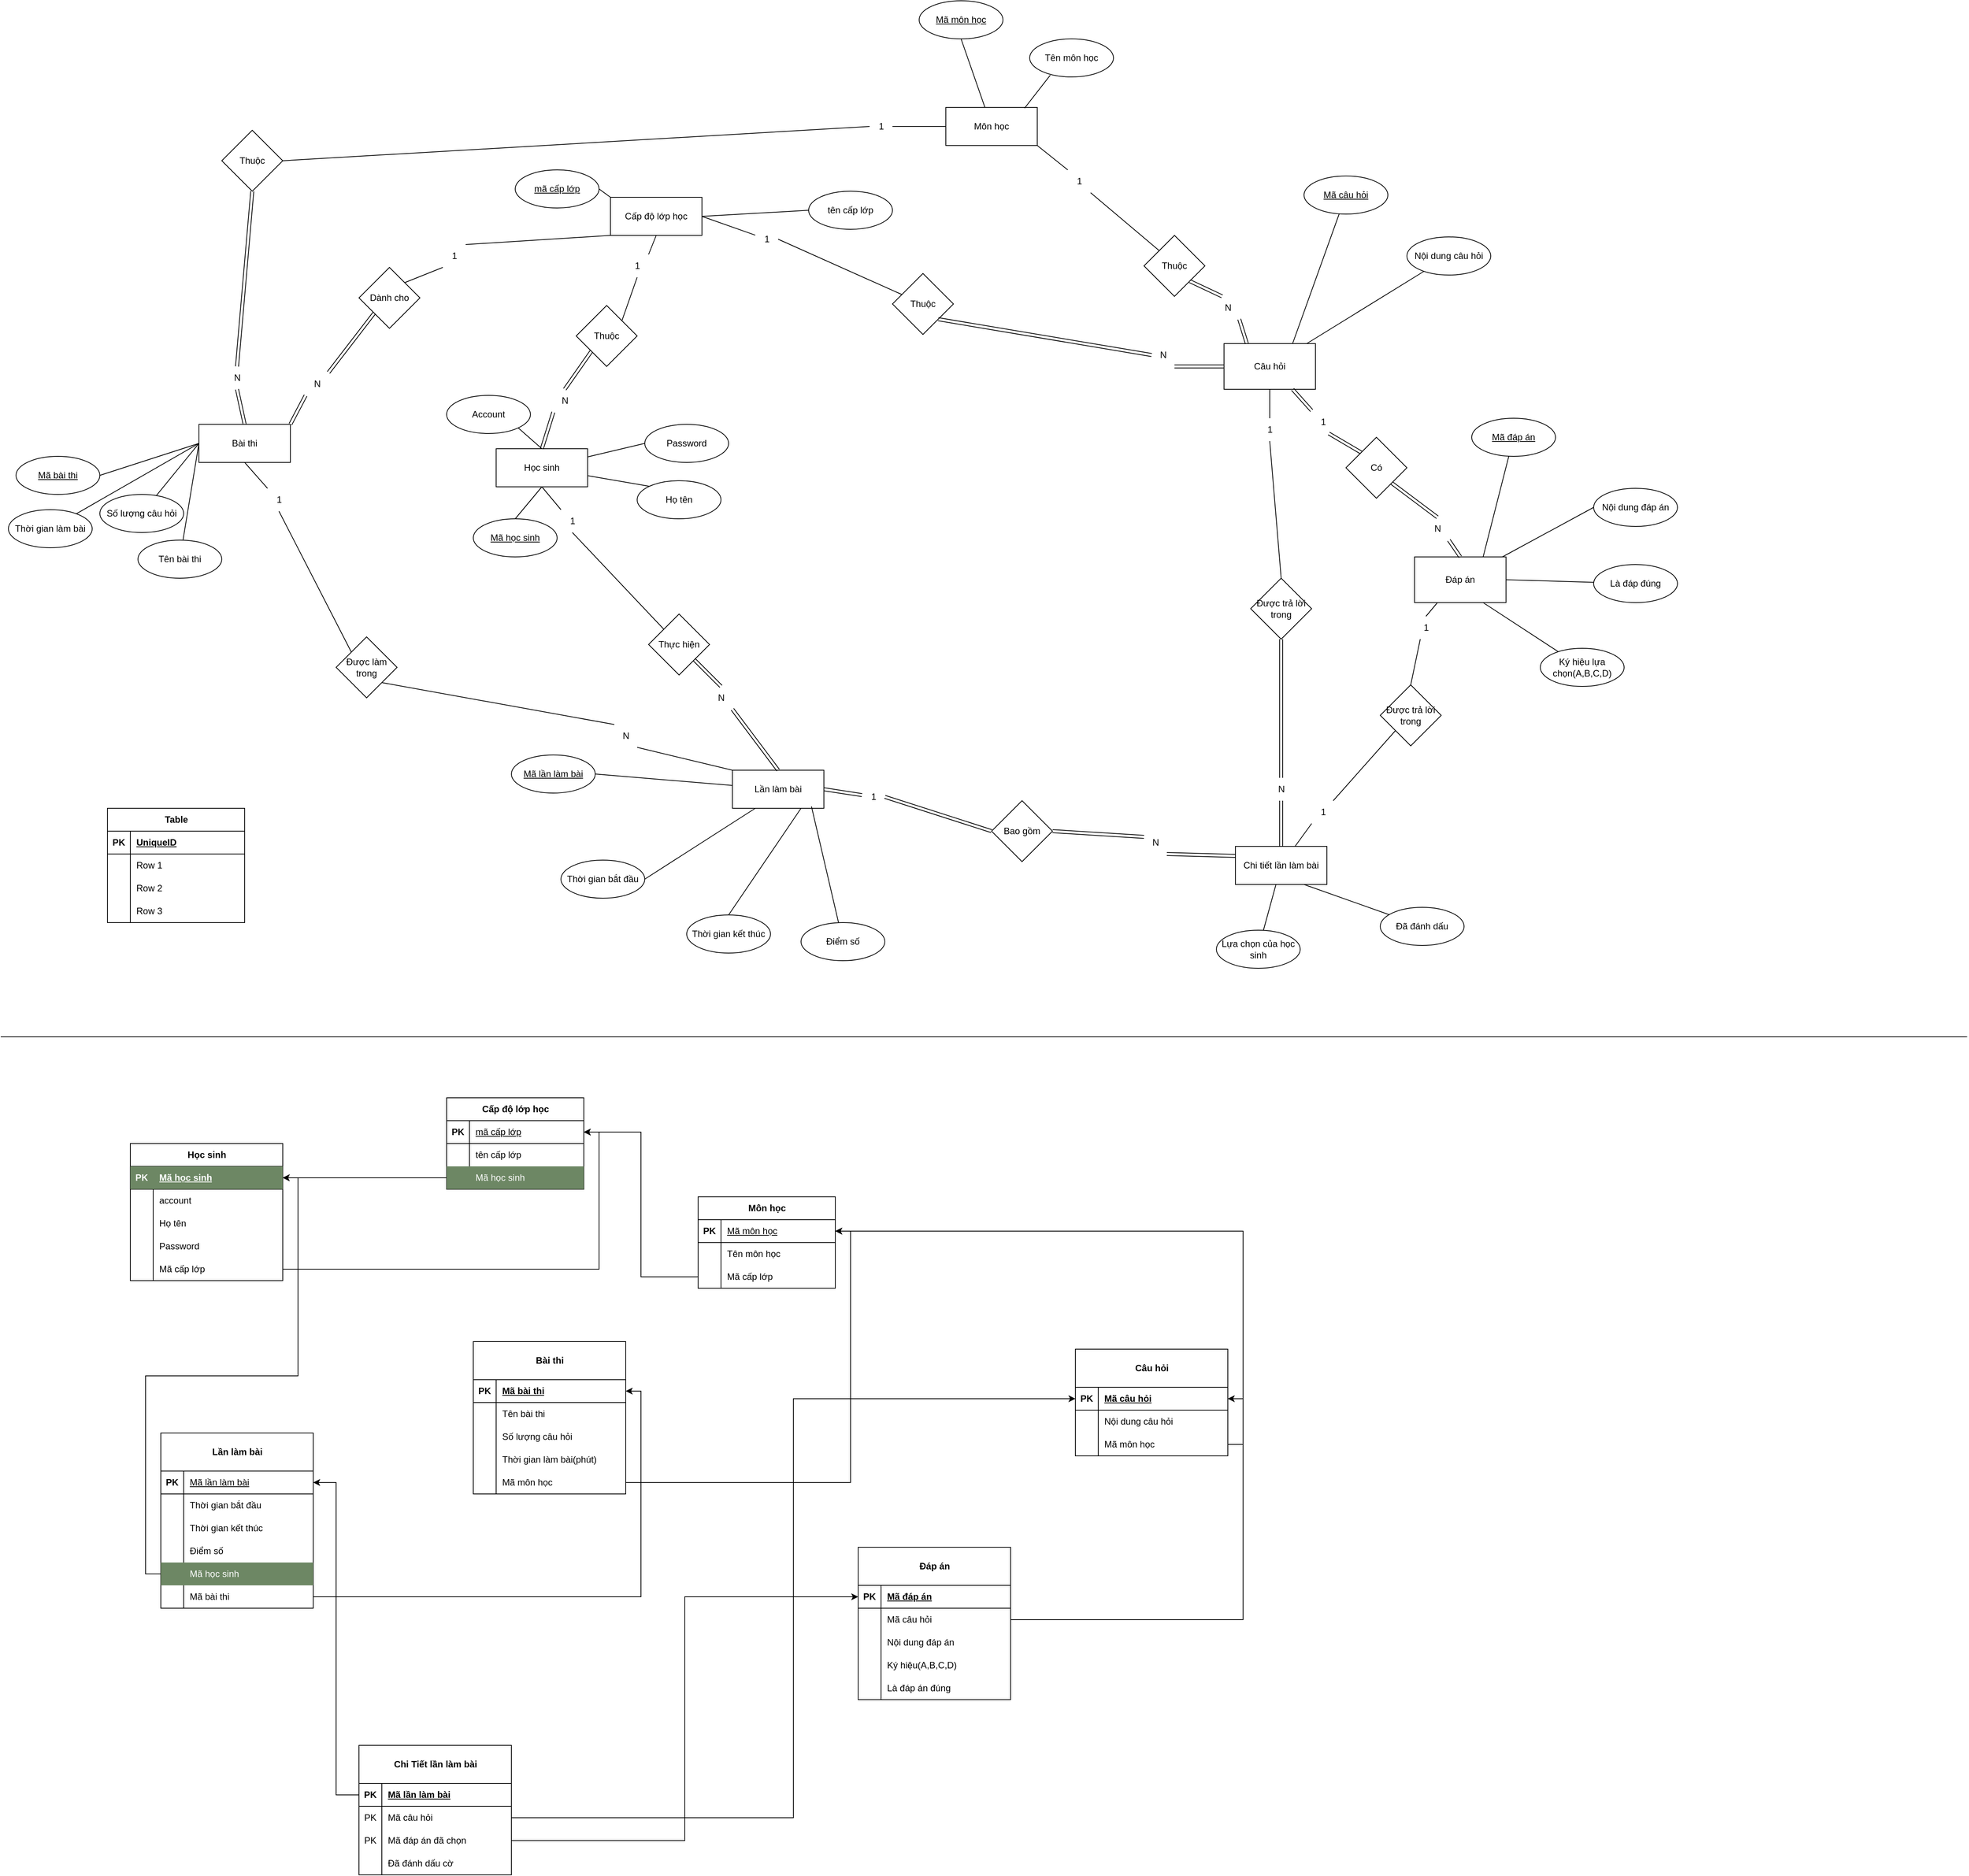 <mxfile version="27.1.3">
  <diagram name="Trang-1" id="49rGK9Wy-XXrtfB1yr9R">
    <mxGraphModel dx="1925" dy="5623" grid="1" gridSize="10" guides="1" tooltips="1" connect="1" arrows="1" fold="1" page="1" pageScale="1" pageWidth="3300" pageHeight="4681" math="0" shadow="0">
      <root>
        <mxCell id="0" />
        <mxCell id="1" parent="0" />
        <mxCell id="UYioS61zLq3l_Eg0EsI4-2" value="Cấp độ lớp học" style="rounded=0;whiteSpace=wrap;html=1;" parent="1" vertex="1">
          <mxGeometry x="800" y="108" width="120" height="50" as="geometry" />
        </mxCell>
        <mxCell id="UYioS61zLq3l_Eg0EsI4-3" value="&lt;u&gt;mã cấp lớp&lt;/u&gt;" style="ellipse;whiteSpace=wrap;html=1;" parent="1" vertex="1">
          <mxGeometry x="675" y="72" width="110" height="50" as="geometry" />
        </mxCell>
        <mxCell id="UYioS61zLq3l_Eg0EsI4-4" value="tên cấp lớp" style="ellipse;whiteSpace=wrap;html=1;" parent="1" vertex="1">
          <mxGeometry x="1060" y="100" width="110" height="50" as="geometry" />
        </mxCell>
        <mxCell id="UYioS61zLq3l_Eg0EsI4-5" value="Môn học" style="rounded=0;whiteSpace=wrap;html=1;rotation=0;" parent="1" vertex="1">
          <mxGeometry x="1240" y="-10" width="120" height="50" as="geometry" />
        </mxCell>
        <mxCell id="UYioS61zLq3l_Eg0EsI4-6" value="&lt;u&gt;Mã môn học&lt;/u&gt;" style="ellipse;whiteSpace=wrap;html=1;" parent="1" vertex="1">
          <mxGeometry x="1205" y="-150" width="110" height="50" as="geometry" />
        </mxCell>
        <mxCell id="UYioS61zLq3l_Eg0EsI4-7" value="Tên môn học" style="ellipse;whiteSpace=wrap;html=1;" parent="1" vertex="1">
          <mxGeometry x="1350" y="-100" width="110" height="50" as="geometry" />
        </mxCell>
        <mxCell id="UYioS61zLq3l_Eg0EsI4-8" value="Học sinh" style="rounded=0;whiteSpace=wrap;html=1;" parent="1" vertex="1">
          <mxGeometry x="650" y="438" width="120" height="50" as="geometry" />
        </mxCell>
        <mxCell id="UYioS61zLq3l_Eg0EsI4-9" value="&lt;u&gt;Mã học sinh&lt;/u&gt;" style="ellipse;whiteSpace=wrap;html=1;" parent="1" vertex="1">
          <mxGeometry x="620" y="530" width="110" height="50" as="geometry" />
        </mxCell>
        <mxCell id="UYioS61zLq3l_Eg0EsI4-10" value="Account" style="ellipse;whiteSpace=wrap;html=1;" parent="1" vertex="1">
          <mxGeometry x="585" y="368" width="110" height="50" as="geometry" />
        </mxCell>
        <mxCell id="UYioS61zLq3l_Eg0EsI4-12" value="Password" style="ellipse;whiteSpace=wrap;html=1;" parent="1" vertex="1">
          <mxGeometry x="845" y="406" width="110" height="50" as="geometry" />
        </mxCell>
        <mxCell id="UYioS61zLq3l_Eg0EsI4-13" value="" style="endArrow=none;html=1;rounded=0;exitX=0;exitY=0.5;exitDx=0;exitDy=0;entryX=1;entryY=0.5;entryDx=0;entryDy=0;" parent="1" source="UYioS61zLq3l_Eg0EsI4-4" target="UYioS61zLq3l_Eg0EsI4-2" edge="1">
          <mxGeometry width="50" height="50" relative="1" as="geometry">
            <mxPoint x="1400" y="500" as="sourcePoint" />
            <mxPoint x="1450" y="450" as="targetPoint" />
          </mxGeometry>
        </mxCell>
        <mxCell id="UYioS61zLq3l_Eg0EsI4-15" value="" style="endArrow=none;html=1;rounded=0;exitX=1;exitY=0.5;exitDx=0;exitDy=0;entryX=0;entryY=0;entryDx=0;entryDy=0;" parent="1" source="UYioS61zLq3l_Eg0EsI4-3" target="UYioS61zLq3l_Eg0EsI4-2" edge="1">
          <mxGeometry width="50" height="50" relative="1" as="geometry">
            <mxPoint x="1400" y="500" as="sourcePoint" />
            <mxPoint x="1450" y="450" as="targetPoint" />
          </mxGeometry>
        </mxCell>
        <mxCell id="UYioS61zLq3l_Eg0EsI4-16" value="" style="endArrow=none;html=1;rounded=0;entryX=0.5;entryY=1;entryDx=0;entryDy=0;" parent="1" source="UYioS61zLq3l_Eg0EsI4-5" target="UYioS61zLq3l_Eg0EsI4-6" edge="1">
          <mxGeometry width="50" height="50" relative="1" as="geometry">
            <mxPoint x="1460" y="510" as="sourcePoint" />
            <mxPoint x="1510" y="460" as="targetPoint" />
          </mxGeometry>
        </mxCell>
        <mxCell id="UYioS61zLq3l_Eg0EsI4-17" value="" style="endArrow=none;html=1;rounded=0;entryX=0.246;entryY=0.953;entryDx=0;entryDy=0;entryPerimeter=0;exitX=0.861;exitY=0.02;exitDx=0;exitDy=0;exitPerimeter=0;" parent="1" source="UYioS61zLq3l_Eg0EsI4-5" target="UYioS61zLq3l_Eg0EsI4-7" edge="1">
          <mxGeometry width="50" height="50" relative="1" as="geometry">
            <mxPoint x="1460" y="510" as="sourcePoint" />
            <mxPoint x="1510" y="460" as="targetPoint" />
          </mxGeometry>
        </mxCell>
        <mxCell id="UYioS61zLq3l_Eg0EsI4-19" value="" style="endArrow=none;html=1;rounded=0;exitX=1;exitY=1;exitDx=0;exitDy=0;entryX=0.5;entryY=0;entryDx=0;entryDy=0;" parent="1" source="UYioS61zLq3l_Eg0EsI4-10" target="UYioS61zLq3l_Eg0EsI4-8" edge="1">
          <mxGeometry width="50" height="50" relative="1" as="geometry">
            <mxPoint x="1090" y="450" as="sourcePoint" />
            <mxPoint x="1140" y="400" as="targetPoint" />
          </mxGeometry>
        </mxCell>
        <mxCell id="UYioS61zLq3l_Eg0EsI4-21" value="" style="endArrow=none;html=1;rounded=0;exitX=0.5;exitY=0;exitDx=0;exitDy=0;entryX=0.5;entryY=1;entryDx=0;entryDy=0;" parent="1" source="UYioS61zLq3l_Eg0EsI4-9" target="UYioS61zLq3l_Eg0EsI4-8" edge="1">
          <mxGeometry width="50" height="50" relative="1" as="geometry">
            <mxPoint x="1090" y="450" as="sourcePoint" />
            <mxPoint x="1140" y="400" as="targetPoint" />
          </mxGeometry>
        </mxCell>
        <mxCell id="UYioS61zLq3l_Eg0EsI4-22" value="" style="endArrow=none;html=1;rounded=0;entryX=0;entryY=0.5;entryDx=0;entryDy=0;" parent="1" source="UYioS61zLq3l_Eg0EsI4-8" target="UYioS61zLq3l_Eg0EsI4-12" edge="1">
          <mxGeometry width="50" height="50" relative="1" as="geometry">
            <mxPoint x="1090" y="450" as="sourcePoint" />
            <mxPoint x="1140" y="400" as="targetPoint" />
          </mxGeometry>
        </mxCell>
        <mxCell id="UYioS61zLq3l_Eg0EsI4-23" value="Họ tên" style="ellipse;whiteSpace=wrap;html=1;" parent="1" vertex="1">
          <mxGeometry x="835" y="480" width="110" height="50" as="geometry" />
        </mxCell>
        <mxCell id="UYioS61zLq3l_Eg0EsI4-24" value="" style="endArrow=none;html=1;rounded=0;exitX=0;exitY=0;exitDx=0;exitDy=0;" parent="1" source="UYioS61zLq3l_Eg0EsI4-23" target="UYioS61zLq3l_Eg0EsI4-8" edge="1">
          <mxGeometry width="50" height="50" relative="1" as="geometry">
            <mxPoint x="1090" y="450" as="sourcePoint" />
            <mxPoint x="1140" y="400" as="targetPoint" />
          </mxGeometry>
        </mxCell>
        <mxCell id="UYioS61zLq3l_Eg0EsI4-25" value="Bài thi" style="rounded=0;whiteSpace=wrap;html=1;" parent="1" vertex="1">
          <mxGeometry x="260" y="406" width="120" height="50" as="geometry" />
        </mxCell>
        <mxCell id="UYioS61zLq3l_Eg0EsI4-26" value="&lt;u&gt;Mã bài thi&lt;/u&gt;" style="ellipse;whiteSpace=wrap;html=1;" parent="1" vertex="1">
          <mxGeometry x="20" y="448" width="110" height="50" as="geometry" />
        </mxCell>
        <mxCell id="UYioS61zLq3l_Eg0EsI4-27" value="Tên bài thi" style="ellipse;whiteSpace=wrap;html=1;" parent="1" vertex="1">
          <mxGeometry x="180" y="558" width="110" height="50" as="geometry" />
        </mxCell>
        <mxCell id="UYioS61zLq3l_Eg0EsI4-28" value="Số lượng câu hỏi" style="ellipse;whiteSpace=wrap;html=1;" parent="1" vertex="1">
          <mxGeometry x="130" y="498" width="110" height="50" as="geometry" />
        </mxCell>
        <mxCell id="UYioS61zLq3l_Eg0EsI4-29" value="Thời gian làm bài" style="ellipse;whiteSpace=wrap;html=1;" parent="1" vertex="1">
          <mxGeometry x="10" y="518" width="110" height="50" as="geometry" />
        </mxCell>
        <mxCell id="UYioS61zLq3l_Eg0EsI4-30" value="Câu hỏi" style="rounded=0;whiteSpace=wrap;html=1;" parent="1" vertex="1">
          <mxGeometry x="1605" y="300" width="120" height="60" as="geometry" />
        </mxCell>
        <mxCell id="UYioS61zLq3l_Eg0EsI4-31" value="" style="endArrow=none;html=1;rounded=0;entryX=1;entryY=0.5;entryDx=0;entryDy=0;exitX=0;exitY=0.5;exitDx=0;exitDy=0;" parent="1" source="UYioS61zLq3l_Eg0EsI4-25" target="UYioS61zLq3l_Eg0EsI4-26" edge="1">
          <mxGeometry width="50" height="50" relative="1" as="geometry">
            <mxPoint x="210" y="468" as="sourcePoint" />
            <mxPoint x="260" y="418" as="targetPoint" />
          </mxGeometry>
        </mxCell>
        <mxCell id="UYioS61zLq3l_Eg0EsI4-32" value="" style="endArrow=none;html=1;rounded=0;exitX=0;exitY=0.5;exitDx=0;exitDy=0;" parent="1" source="UYioS61zLq3l_Eg0EsI4-25" target="UYioS61zLq3l_Eg0EsI4-27" edge="1">
          <mxGeometry width="50" height="50" relative="1" as="geometry">
            <mxPoint x="210" y="468" as="sourcePoint" />
            <mxPoint x="260" y="418" as="targetPoint" />
          </mxGeometry>
        </mxCell>
        <mxCell id="UYioS61zLq3l_Eg0EsI4-33" value="" style="endArrow=none;html=1;rounded=0;exitX=0;exitY=0.5;exitDx=0;exitDy=0;" parent="1" source="UYioS61zLq3l_Eg0EsI4-25" target="UYioS61zLq3l_Eg0EsI4-28" edge="1">
          <mxGeometry width="50" height="50" relative="1" as="geometry">
            <mxPoint x="210" y="468" as="sourcePoint" />
            <mxPoint x="260" y="418" as="targetPoint" />
          </mxGeometry>
        </mxCell>
        <mxCell id="UYioS61zLq3l_Eg0EsI4-35" value="" style="endArrow=none;html=1;rounded=0;entryX=0;entryY=0.5;entryDx=0;entryDy=0;" parent="1" source="UYioS61zLq3l_Eg0EsI4-29" target="UYioS61zLq3l_Eg0EsI4-25" edge="1">
          <mxGeometry width="50" height="50" relative="1" as="geometry">
            <mxPoint x="210" y="468" as="sourcePoint" />
            <mxPoint x="260" y="418" as="targetPoint" />
          </mxGeometry>
        </mxCell>
        <mxCell id="UYioS61zLq3l_Eg0EsI4-38" value="&lt;u&gt;Mã câu hỏi&lt;/u&gt;" style="ellipse;whiteSpace=wrap;html=1;" parent="1" vertex="1">
          <mxGeometry x="1710" y="80" width="110" height="50" as="geometry" />
        </mxCell>
        <mxCell id="UYioS61zLq3l_Eg0EsI4-39" value="Nội dung câu hỏi" style="ellipse;whiteSpace=wrap;html=1;" parent="1" vertex="1">
          <mxGeometry x="1845" y="160" width="110" height="50" as="geometry" />
        </mxCell>
        <mxCell id="UYioS61zLq3l_Eg0EsI4-40" value="Là đáp đúng" style="ellipse;whiteSpace=wrap;html=1;" parent="1" vertex="1">
          <mxGeometry x="2090" y="590" width="110" height="50" as="geometry" />
        </mxCell>
        <mxCell id="UYioS61zLq3l_Eg0EsI4-41" value="" style="endArrow=none;html=1;rounded=0;exitX=0.75;exitY=0;exitDx=0;exitDy=0;" parent="1" source="UYioS61zLq3l_Eg0EsI4-30" target="UYioS61zLq3l_Eg0EsI4-38" edge="1">
          <mxGeometry width="50" height="50" relative="1" as="geometry">
            <mxPoint x="1320" y="640" as="sourcePoint" />
            <mxPoint x="1370" y="590" as="targetPoint" />
          </mxGeometry>
        </mxCell>
        <mxCell id="UYioS61zLq3l_Eg0EsI4-42" value="" style="endArrow=none;html=1;rounded=0;" parent="1" source="UYioS61zLq3l_Eg0EsI4-30" target="UYioS61zLq3l_Eg0EsI4-39" edge="1">
          <mxGeometry width="50" height="50" relative="1" as="geometry">
            <mxPoint x="1320" y="640" as="sourcePoint" />
            <mxPoint x="1370" y="590" as="targetPoint" />
          </mxGeometry>
        </mxCell>
        <mxCell id="UYioS61zLq3l_Eg0EsI4-43" value="" style="endArrow=none;html=1;rounded=0;exitX=1;exitY=0.5;exitDx=0;exitDy=0;" parent="1" source="UYioS61zLq3l_Eg0EsI4-44" target="UYioS61zLq3l_Eg0EsI4-40" edge="1">
          <mxGeometry width="50" height="50" relative="1" as="geometry">
            <mxPoint x="1320" y="640" as="sourcePoint" />
            <mxPoint x="1370" y="590" as="targetPoint" />
          </mxGeometry>
        </mxCell>
        <mxCell id="UYioS61zLq3l_Eg0EsI4-44" value="Đáp án" style="rounded=0;whiteSpace=wrap;html=1;" parent="1" vertex="1">
          <mxGeometry x="1855" y="580" width="120" height="60" as="geometry" />
        </mxCell>
        <mxCell id="UYioS61zLq3l_Eg0EsI4-47" value="&lt;div&gt;&lt;u&gt;Mã đáp án&lt;/u&gt;&lt;/div&gt;" style="ellipse;whiteSpace=wrap;html=1;" parent="1" vertex="1">
          <mxGeometry x="1930" y="398" width="110" height="50" as="geometry" />
        </mxCell>
        <mxCell id="UYioS61zLq3l_Eg0EsI4-50" value="Ký hiệu lựa chọn(A,B,C,D)" style="ellipse;whiteSpace=wrap;html=1;" parent="1" vertex="1">
          <mxGeometry x="2020" y="700" width="110" height="50" as="geometry" />
        </mxCell>
        <mxCell id="UYioS61zLq3l_Eg0EsI4-51" value="Lần làm bài" style="rounded=0;whiteSpace=wrap;html=1;" parent="1" vertex="1">
          <mxGeometry x="960" y="860" width="120" height="50" as="geometry" />
        </mxCell>
        <mxCell id="UYioS61zLq3l_Eg0EsI4-52" value="&lt;u&gt;Mã lần làm bài&lt;/u&gt;" style="ellipse;whiteSpace=wrap;html=1;" parent="1" vertex="1">
          <mxGeometry x="670" y="840" width="110" height="50" as="geometry" />
        </mxCell>
        <mxCell id="UYioS61zLq3l_Eg0EsI4-53" value="Thời gian bắt đầu" style="ellipse;whiteSpace=wrap;html=1;" parent="1" vertex="1">
          <mxGeometry x="735" y="978" width="110" height="50" as="geometry" />
        </mxCell>
        <mxCell id="UYioS61zLq3l_Eg0EsI4-54" value="Thời gian kết thúc" style="ellipse;whiteSpace=wrap;html=1;" parent="1" vertex="1">
          <mxGeometry x="900" y="1050" width="110" height="50" as="geometry" />
        </mxCell>
        <mxCell id="UYioS61zLq3l_Eg0EsI4-55" value="Điểm số" style="ellipse;whiteSpace=wrap;html=1;" parent="1" vertex="1">
          <mxGeometry x="1050" y="1060" width="110" height="50" as="geometry" />
        </mxCell>
        <mxCell id="UYioS61zLq3l_Eg0EsI4-56" value="Chi tiết lần làm bài" style="rounded=0;whiteSpace=wrap;html=1;" parent="1" vertex="1">
          <mxGeometry x="1620" y="960" width="120" height="50" as="geometry" />
        </mxCell>
        <mxCell id="UYioS61zLq3l_Eg0EsI4-57" value="" style="endArrow=none;html=1;rounded=0;entryX=0.25;entryY=1;entryDx=0;entryDy=0;exitX=1;exitY=0.5;exitDx=0;exitDy=0;" parent="1" source="UYioS61zLq3l_Eg0EsI4-53" target="UYioS61zLq3l_Eg0EsI4-51" edge="1">
          <mxGeometry width="50" height="50" relative="1" as="geometry">
            <mxPoint x="1570" y="920" as="sourcePoint" />
            <mxPoint x="1620" y="870" as="targetPoint" />
          </mxGeometry>
        </mxCell>
        <mxCell id="UYioS61zLq3l_Eg0EsI4-58" value="" style="endArrow=none;html=1;rounded=0;entryX=0.5;entryY=0;entryDx=0;entryDy=0;exitX=0.75;exitY=1;exitDx=0;exitDy=0;" parent="1" source="UYioS61zLq3l_Eg0EsI4-51" target="UYioS61zLq3l_Eg0EsI4-54" edge="1">
          <mxGeometry width="50" height="50" relative="1" as="geometry">
            <mxPoint x="1570" y="920" as="sourcePoint" />
            <mxPoint x="1620" y="870" as="targetPoint" />
          </mxGeometry>
        </mxCell>
        <mxCell id="UYioS61zLq3l_Eg0EsI4-59" value="" style="endArrow=none;html=1;rounded=0;entryX=0.864;entryY=0.949;entryDx=0;entryDy=0;entryPerimeter=0;" parent="1" source="UYioS61zLq3l_Eg0EsI4-55" target="UYioS61zLq3l_Eg0EsI4-51" edge="1">
          <mxGeometry width="50" height="50" relative="1" as="geometry">
            <mxPoint x="1570" y="920" as="sourcePoint" />
            <mxPoint x="1190" y="980" as="targetPoint" />
            <Array as="points" />
          </mxGeometry>
        </mxCell>
        <mxCell id="UYioS61zLq3l_Eg0EsI4-60" value="" style="endArrow=none;html=1;rounded=0;exitX=0.75;exitY=1;exitDx=0;exitDy=0;" parent="1" source="UYioS61zLq3l_Eg0EsI4-44" target="UYioS61zLq3l_Eg0EsI4-50" edge="1">
          <mxGeometry width="50" height="50" relative="1" as="geometry">
            <mxPoint x="1570" y="920" as="sourcePoint" />
            <mxPoint x="1620" y="870" as="targetPoint" />
          </mxGeometry>
        </mxCell>
        <mxCell id="UYioS61zLq3l_Eg0EsI4-61" value="" style="endArrow=none;html=1;rounded=0;exitX=0.75;exitY=0;exitDx=0;exitDy=0;" parent="1" source="UYioS61zLq3l_Eg0EsI4-44" target="UYioS61zLq3l_Eg0EsI4-47" edge="1">
          <mxGeometry width="50" height="50" relative="1" as="geometry">
            <mxPoint x="1990" y="630" as="sourcePoint" />
            <mxPoint x="1620" y="870" as="targetPoint" />
          </mxGeometry>
        </mxCell>
        <mxCell id="UYioS61zLq3l_Eg0EsI4-62" value="" style="endArrow=none;html=1;rounded=0;entryX=1;entryY=0.5;entryDx=0;entryDy=0;" parent="1" source="UYioS61zLq3l_Eg0EsI4-51" target="UYioS61zLq3l_Eg0EsI4-52" edge="1">
          <mxGeometry width="50" height="50" relative="1" as="geometry">
            <mxPoint x="1570" y="920" as="sourcePoint" />
            <mxPoint x="1620" y="870" as="targetPoint" />
          </mxGeometry>
        </mxCell>
        <mxCell id="UYioS61zLq3l_Eg0EsI4-63" style="edgeStyle=orthogonalEdgeStyle;rounded=0;orthogonalLoop=1;jettySize=auto;html=1;exitX=0.5;exitY=1;exitDx=0;exitDy=0;" parent="1" source="UYioS61zLq3l_Eg0EsI4-56" target="UYioS61zLq3l_Eg0EsI4-56" edge="1">
          <mxGeometry relative="1" as="geometry" />
        </mxCell>
        <mxCell id="UYioS61zLq3l_Eg0EsI4-64" value="Đã đánh dấu" style="ellipse;whiteSpace=wrap;html=1;" parent="1" vertex="1">
          <mxGeometry x="1810" y="1040" width="110" height="50" as="geometry" />
        </mxCell>
        <mxCell id="UYioS61zLq3l_Eg0EsI4-66" value="Lựa chọn của học sinh" style="ellipse;whiteSpace=wrap;html=1;" parent="1" vertex="1">
          <mxGeometry x="1595" y="1070" width="110" height="50" as="geometry" />
        </mxCell>
        <mxCell id="UYioS61zLq3l_Eg0EsI4-68" value="" style="endArrow=none;html=1;rounded=0;exitX=0.75;exitY=1;exitDx=0;exitDy=0;" parent="1" source="UYioS61zLq3l_Eg0EsI4-56" target="UYioS61zLq3l_Eg0EsI4-64" edge="1">
          <mxGeometry width="50" height="50" relative="1" as="geometry">
            <mxPoint x="1570" y="630" as="sourcePoint" />
            <mxPoint x="1620" y="580" as="targetPoint" />
          </mxGeometry>
        </mxCell>
        <mxCell id="UYioS61zLq3l_Eg0EsI4-69" value="" style="endArrow=none;html=1;rounded=0;" parent="1" source="UYioS61zLq3l_Eg0EsI4-66" target="UYioS61zLq3l_Eg0EsI4-56" edge="1">
          <mxGeometry width="50" height="50" relative="1" as="geometry">
            <mxPoint x="1570" y="630" as="sourcePoint" />
            <mxPoint x="1620" y="580" as="targetPoint" />
          </mxGeometry>
        </mxCell>
        <mxCell id="UYioS61zLq3l_Eg0EsI4-70" value="Thuộc" style="rhombus;whiteSpace=wrap;html=1;" parent="1" vertex="1">
          <mxGeometry x="755" y="250" width="80" height="80" as="geometry" />
        </mxCell>
        <mxCell id="UYioS61zLq3l_Eg0EsI4-72" value="" style="endArrow=none;html=1;rounded=0;entryX=0.5;entryY=1;entryDx=0;entryDy=0;exitX=1;exitY=0;exitDx=0;exitDy=0;" parent="1" source="YUD8yE9STLQz_653Q8Fy-15" target="UYioS61zLq3l_Eg0EsI4-2" edge="1">
          <mxGeometry width="50" height="50" relative="1" as="geometry">
            <mxPoint x="1570" y="690" as="sourcePoint" />
            <mxPoint x="1620" y="640" as="targetPoint" />
          </mxGeometry>
        </mxCell>
        <mxCell id="UYioS61zLq3l_Eg0EsI4-74" value="Thuộc" style="rhombus;whiteSpace=wrap;html=1;" parent="1" vertex="1">
          <mxGeometry x="290" y="20" width="80" height="80" as="geometry" />
        </mxCell>
        <mxCell id="UYioS61zLq3l_Eg0EsI4-75" value="" style="endArrow=none;html=1;rounded=0;exitX=1;exitY=0.5;exitDx=0;exitDy=0;entryX=0;entryY=0.5;entryDx=0;entryDy=0;" parent="1" source="YUD8yE9STLQz_653Q8Fy-17" target="UYioS61zLq3l_Eg0EsI4-5" edge="1">
          <mxGeometry width="50" height="50" relative="1" as="geometry">
            <mxPoint x="1289.97" y="370.45" as="sourcePoint" />
            <mxPoint x="1259.97" y="161.45" as="targetPoint" />
          </mxGeometry>
        </mxCell>
        <mxCell id="UYioS61zLq3l_Eg0EsI4-76" value="Dành cho" style="rhombus;whiteSpace=wrap;html=1;" parent="1" vertex="1">
          <mxGeometry x="470" y="200" width="80" height="80" as="geometry" />
        </mxCell>
        <mxCell id="UYioS61zLq3l_Eg0EsI4-77" value="" style="endArrow=none;html=1;rounded=0;exitX=0;exitY=1;exitDx=0;exitDy=0;entryX=1;entryY=0;entryDx=0;entryDy=0;" parent="1" source="YUD8yE9STLQz_653Q8Fy-19" target="UYioS61zLq3l_Eg0EsI4-76" edge="1">
          <mxGeometry width="50" height="50" relative="1" as="geometry">
            <mxPoint x="1570" y="500" as="sourcePoint" />
            <mxPoint x="1620" y="450" as="targetPoint" />
          </mxGeometry>
        </mxCell>
        <mxCell id="UYioS61zLq3l_Eg0EsI4-79" value="Thuộc" style="rhombus;whiteSpace=wrap;html=1;" parent="1" vertex="1">
          <mxGeometry x="1500" y="158" width="80" height="80" as="geometry" />
        </mxCell>
        <mxCell id="UYioS61zLq3l_Eg0EsI4-80" value="" style="endArrow=none;html=1;rounded=0;exitX=1;exitY=1;exitDx=0;exitDy=0;entryX=0;entryY=0;entryDx=0;entryDy=0;" parent="1" source="YUD8yE9STLQz_653Q8Fy-21" target="UYioS61zLq3l_Eg0EsI4-79" edge="1">
          <mxGeometry width="50" height="50" relative="1" as="geometry">
            <mxPoint x="1570" y="500" as="sourcePoint" />
            <mxPoint x="1620" y="450" as="targetPoint" />
          </mxGeometry>
        </mxCell>
        <mxCell id="UYioS61zLq3l_Eg0EsI4-82" value="Thuộc" style="rhombus;whiteSpace=wrap;html=1;" parent="1" vertex="1">
          <mxGeometry x="1170" y="208" width="80" height="80" as="geometry" />
        </mxCell>
        <mxCell id="UYioS61zLq3l_Eg0EsI4-83" value="" style="endArrow=none;html=1;rounded=0;entryX=1;entryY=0.5;entryDx=0;entryDy=0;" parent="1" source="YUD8yE9STLQz_653Q8Fy-23" target="UYioS61zLq3l_Eg0EsI4-2" edge="1">
          <mxGeometry width="50" height="50" relative="1" as="geometry">
            <mxPoint x="1570" y="500" as="sourcePoint" />
            <mxPoint x="1620" y="450" as="targetPoint" />
          </mxGeometry>
        </mxCell>
        <mxCell id="UYioS61zLq3l_Eg0EsI4-85" value="Có" style="rhombus;whiteSpace=wrap;html=1;" parent="1" vertex="1">
          <mxGeometry x="1765" y="423" width="80" height="80" as="geometry" />
        </mxCell>
        <mxCell id="UYioS61zLq3l_Eg0EsI4-88" value="Thực hiện" style="rhombus;whiteSpace=wrap;html=1;" parent="1" vertex="1">
          <mxGeometry x="850" y="655" width="80" height="80" as="geometry" />
        </mxCell>
        <mxCell id="UYioS61zLq3l_Eg0EsI4-89" value="" style="endArrow=none;html=1;rounded=0;exitX=0.5;exitY=1;exitDx=0;exitDy=0;entryX=0;entryY=0;entryDx=0;entryDy=0;" parent="1" source="YUD8yE9STLQz_653Q8Fy-27" target="UYioS61zLq3l_Eg0EsI4-88" edge="1">
          <mxGeometry width="50" height="50" relative="1" as="geometry">
            <mxPoint x="1570" y="500" as="sourcePoint" />
            <mxPoint x="1620" y="450" as="targetPoint" />
          </mxGeometry>
        </mxCell>
        <mxCell id="UYioS61zLq3l_Eg0EsI4-91" value="&lt;div&gt;Được làm trong&lt;/div&gt;" style="rhombus;whiteSpace=wrap;html=1;" parent="1" vertex="1">
          <mxGeometry x="440" y="685" width="80" height="80" as="geometry" />
        </mxCell>
        <mxCell id="UYioS61zLq3l_Eg0EsI4-92" value="" style="endArrow=none;html=1;rounded=0;exitX=0;exitY=0;exitDx=0;exitDy=0;entryX=0.5;entryY=1;entryDx=0;entryDy=0;" parent="1" source="YUD8yE9STLQz_653Q8Fy-29" target="UYioS61zLq3l_Eg0EsI4-25" edge="1">
          <mxGeometry width="50" height="50" relative="1" as="geometry">
            <mxPoint x="1570" y="500" as="sourcePoint" />
            <mxPoint x="1620" y="450" as="targetPoint" />
          </mxGeometry>
        </mxCell>
        <mxCell id="UYioS61zLq3l_Eg0EsI4-93" value="" style="endArrow=none;html=1;rounded=0;exitX=0;exitY=0;exitDx=0;exitDy=0;entryX=1;entryY=1;entryDx=0;entryDy=0;" parent="1" source="YUD8yE9STLQz_653Q8Fy-30" target="UYioS61zLq3l_Eg0EsI4-91" edge="1">
          <mxGeometry width="50" height="50" relative="1" as="geometry">
            <mxPoint x="1570" y="500" as="sourcePoint" />
            <mxPoint x="1620" y="450" as="targetPoint" />
          </mxGeometry>
        </mxCell>
        <mxCell id="UYioS61zLq3l_Eg0EsI4-94" value="Bao gồm" style="rhombus;whiteSpace=wrap;html=1;" parent="1" vertex="1">
          <mxGeometry x="1300" y="900" width="80" height="80" as="geometry" />
        </mxCell>
        <mxCell id="UYioS61zLq3l_Eg0EsI4-97" value="Được trả lời trong" style="rhombus;whiteSpace=wrap;html=1;" parent="1" vertex="1">
          <mxGeometry x="1640" y="608" width="80" height="80" as="geometry" />
        </mxCell>
        <mxCell id="UYioS61zLq3l_Eg0EsI4-99" value="" style="endArrow=none;html=1;rounded=0;entryX=0.5;entryY=1;entryDx=0;entryDy=0;exitX=0.5;exitY=0;exitDx=0;exitDy=0;" parent="1" source="YUD8yE9STLQz_653Q8Fy-33" target="UYioS61zLq3l_Eg0EsI4-30" edge="1">
          <mxGeometry width="50" height="50" relative="1" as="geometry">
            <mxPoint x="1570" y="830" as="sourcePoint" />
            <mxPoint x="1620" y="780" as="targetPoint" />
          </mxGeometry>
        </mxCell>
        <mxCell id="YUD8yE9STLQz_653Q8Fy-4" value="" style="shape=link;html=1;rounded=0;exitX=0;exitY=1;exitDx=0;exitDy=0;entryX=0.5;entryY=0;entryDx=0;entryDy=0;" parent="1" source="YUD8yE9STLQz_653Q8Fy-16" target="UYioS61zLq3l_Eg0EsI4-8" edge="1">
          <mxGeometry width="100" relative="1" as="geometry">
            <mxPoint x="840" y="390" as="sourcePoint" />
            <mxPoint x="1430" y="610" as="targetPoint" />
          </mxGeometry>
        </mxCell>
        <mxCell id="YUD8yE9STLQz_653Q8Fy-5" value="" style="shape=link;html=1;rounded=0;exitX=0.5;exitY=1;exitDx=0;exitDy=0;entryX=0.5;entryY=0;entryDx=0;entryDy=0;" parent="1" source="YUD8yE9STLQz_653Q8Fy-18" target="UYioS61zLq3l_Eg0EsI4-25" edge="1">
          <mxGeometry width="100" relative="1" as="geometry">
            <mxPoint x="1330" y="530" as="sourcePoint" />
            <mxPoint x="1430" y="530" as="targetPoint" />
          </mxGeometry>
        </mxCell>
        <mxCell id="YUD8yE9STLQz_653Q8Fy-6" value="" style="shape=link;html=1;rounded=0;entryX=1;entryY=0;entryDx=0;entryDy=0;exitX=0;exitY=1;exitDx=0;exitDy=0;" parent="1" source="YUD8yE9STLQz_653Q8Fy-20" target="UYioS61zLq3l_Eg0EsI4-25" edge="1">
          <mxGeometry width="100" relative="1" as="geometry">
            <mxPoint x="90" y="258" as="sourcePoint" />
            <mxPoint x="390" y="528" as="targetPoint" />
          </mxGeometry>
        </mxCell>
        <mxCell id="YUD8yE9STLQz_653Q8Fy-7" value="" style="shape=link;html=1;rounded=0;entryX=1;entryY=1;entryDx=0;entryDy=0;exitX=0.25;exitY=0;exitDx=0;exitDy=0;" parent="1" source="YUD8yE9STLQz_653Q8Fy-22" target="UYioS61zLq3l_Eg0EsI4-79" edge="1">
          <mxGeometry width="100" relative="1" as="geometry">
            <mxPoint x="1330" y="670" as="sourcePoint" />
            <mxPoint x="1430" y="670" as="targetPoint" />
          </mxGeometry>
        </mxCell>
        <mxCell id="YUD8yE9STLQz_653Q8Fy-8" value="" style="shape=link;html=1;rounded=0;exitX=1;exitY=1;exitDx=0;exitDy=0;entryX=0;entryY=0.5;entryDx=0;entryDy=0;" parent="1" source="YUD8yE9STLQz_653Q8Fy-24" target="UYioS61zLq3l_Eg0EsI4-30" edge="1">
          <mxGeometry width="100" relative="1" as="geometry">
            <mxPoint x="1330" y="670" as="sourcePoint" />
            <mxPoint x="1430" y="670" as="targetPoint" />
          </mxGeometry>
        </mxCell>
        <mxCell id="YUD8yE9STLQz_653Q8Fy-9" value="" style="shape=link;html=1;rounded=0;entryX=0.75;entryY=1;entryDx=0;entryDy=0;exitX=0;exitY=0;exitDx=0;exitDy=0;" parent="1" source="YUD8yE9STLQz_653Q8Fy-25" target="UYioS61zLq3l_Eg0EsI4-30" edge="1">
          <mxGeometry width="100" relative="1" as="geometry">
            <mxPoint x="1330" y="670" as="sourcePoint" />
            <mxPoint x="1430" y="670" as="targetPoint" />
          </mxGeometry>
        </mxCell>
        <mxCell id="YUD8yE9STLQz_653Q8Fy-10" value="" style="shape=link;html=1;rounded=0;exitX=1;exitY=1;exitDx=0;exitDy=0;entryX=0.5;entryY=0;entryDx=0;entryDy=0;" parent="1" source="YUD8yE9STLQz_653Q8Fy-26" target="UYioS61zLq3l_Eg0EsI4-44" edge="1">
          <mxGeometry width="100" relative="1" as="geometry">
            <mxPoint x="1330" y="670" as="sourcePoint" />
            <mxPoint x="1430" y="670" as="targetPoint" />
          </mxGeometry>
        </mxCell>
        <mxCell id="YUD8yE9STLQz_653Q8Fy-11" value="" style="shape=link;html=1;rounded=0;exitX=1;exitY=1;exitDx=0;exitDy=0;entryX=0.5;entryY=0;entryDx=0;entryDy=0;" parent="1" source="YUD8yE9STLQz_653Q8Fy-28" target="UYioS61zLq3l_Eg0EsI4-51" edge="1">
          <mxGeometry width="100" relative="1" as="geometry">
            <mxPoint x="1330" y="790" as="sourcePoint" />
            <mxPoint x="1430" y="790" as="targetPoint" />
          </mxGeometry>
        </mxCell>
        <mxCell id="YUD8yE9STLQz_653Q8Fy-12" value="" style="shape=link;html=1;rounded=0;entryX=0;entryY=0.25;entryDx=0;entryDy=0;exitX=1;exitY=1;exitDx=0;exitDy=0;" parent="1" source="YUD8yE9STLQz_653Q8Fy-32" target="UYioS61zLq3l_Eg0EsI4-56" edge="1">
          <mxGeometry width="100" relative="1" as="geometry">
            <mxPoint x="1330" y="790" as="sourcePoint" />
            <mxPoint x="1430" y="790" as="targetPoint" />
          </mxGeometry>
        </mxCell>
        <mxCell id="YUD8yE9STLQz_653Q8Fy-13" value="" style="shape=link;html=1;rounded=0;exitX=1;exitY=0.5;exitDx=0;exitDy=0;entryX=0;entryY=0.5;entryDx=0;entryDy=0;" parent="1" source="YUD8yE9STLQz_653Q8Fy-31" target="UYioS61zLq3l_Eg0EsI4-94" edge="1">
          <mxGeometry width="100" relative="1" as="geometry">
            <mxPoint x="1440" y="640" as="sourcePoint" />
            <mxPoint x="1540" y="640" as="targetPoint" />
          </mxGeometry>
        </mxCell>
        <mxCell id="YUD8yE9STLQz_653Q8Fy-14" value="" style="shape=link;html=1;rounded=0;entryX=0.5;entryY=1;entryDx=0;entryDy=0;exitX=0.5;exitY=0;exitDx=0;exitDy=0;" parent="1" source="YUD8yE9STLQz_653Q8Fy-34" target="UYioS61zLq3l_Eg0EsI4-97" edge="1">
          <mxGeometry width="100" relative="1" as="geometry">
            <mxPoint x="1440" y="640" as="sourcePoint" />
            <mxPoint x="1540" y="640" as="targetPoint" />
          </mxGeometry>
        </mxCell>
        <mxCell id="P27Yc7p0neTb13JKL23T-2" value="" style="endArrow=none;html=1;rounded=0;" parent="1" edge="1">
          <mxGeometry width="50" height="50" relative="1" as="geometry">
            <mxPoint y="1210" as="sourcePoint" />
            <mxPoint x="2580" y="1210" as="targetPoint" />
          </mxGeometry>
        </mxCell>
        <mxCell id="TuQIdWMd9FTNWlFy0gV0-1" value="Học sinh" style="shape=table;startSize=30;container=1;collapsible=1;childLayout=tableLayout;fixedRows=1;rowLines=0;fontStyle=1;align=center;resizeLast=1;html=1;" parent="1" vertex="1">
          <mxGeometry x="170" y="1350" width="200" height="180" as="geometry" />
        </mxCell>
        <mxCell id="TuQIdWMd9FTNWlFy0gV0-2" value="" style="shape=tableRow;horizontal=0;startSize=0;swimlaneHead=0;swimlaneBody=0;fillColor=none;collapsible=0;dropTarget=0;points=[[0,0.5],[1,0.5]];portConstraint=eastwest;top=0;left=0;right=0;bottom=1;" parent="TuQIdWMd9FTNWlFy0gV0-1" vertex="1">
          <mxGeometry y="30" width="200" height="30" as="geometry" />
        </mxCell>
        <mxCell id="TuQIdWMd9FTNWlFy0gV0-3" value="PK" style="shape=partialRectangle;connectable=0;fillColor=#6d8764;top=0;left=0;bottom=0;right=0;fontStyle=1;overflow=hidden;whiteSpace=wrap;html=1;fontColor=#ffffff;strokeColor=#3A5431;" parent="TuQIdWMd9FTNWlFy0gV0-2" vertex="1">
          <mxGeometry width="30" height="30" as="geometry">
            <mxRectangle width="30" height="30" as="alternateBounds" />
          </mxGeometry>
        </mxCell>
        <mxCell id="TuQIdWMd9FTNWlFy0gV0-4" value="Mã học sinh" style="shape=partialRectangle;connectable=0;fillColor=#6d8764;top=0;left=0;bottom=0;right=0;align=left;spacingLeft=6;fontStyle=5;overflow=hidden;whiteSpace=wrap;html=1;fontColor=#ffffff;strokeColor=#3A5431;" parent="TuQIdWMd9FTNWlFy0gV0-2" vertex="1">
          <mxGeometry x="30" width="170" height="30" as="geometry">
            <mxRectangle width="170" height="30" as="alternateBounds" />
          </mxGeometry>
        </mxCell>
        <mxCell id="TuQIdWMd9FTNWlFy0gV0-5" value="" style="shape=tableRow;horizontal=0;startSize=0;swimlaneHead=0;swimlaneBody=0;fillColor=none;collapsible=0;dropTarget=0;points=[[0,0.5],[1,0.5]];portConstraint=eastwest;top=0;left=0;right=0;bottom=0;" parent="TuQIdWMd9FTNWlFy0gV0-1" vertex="1">
          <mxGeometry y="60" width="200" height="30" as="geometry" />
        </mxCell>
        <mxCell id="TuQIdWMd9FTNWlFy0gV0-6" value="" style="shape=partialRectangle;connectable=0;fillColor=none;top=0;left=0;bottom=0;right=0;editable=1;overflow=hidden;whiteSpace=wrap;html=1;" parent="TuQIdWMd9FTNWlFy0gV0-5" vertex="1">
          <mxGeometry width="30" height="30" as="geometry">
            <mxRectangle width="30" height="30" as="alternateBounds" />
          </mxGeometry>
        </mxCell>
        <mxCell id="TuQIdWMd9FTNWlFy0gV0-7" value="account" style="shape=partialRectangle;connectable=0;fillColor=none;top=0;left=0;bottom=0;right=0;align=left;spacingLeft=6;overflow=hidden;whiteSpace=wrap;html=1;" parent="TuQIdWMd9FTNWlFy0gV0-5" vertex="1">
          <mxGeometry x="30" width="170" height="30" as="geometry">
            <mxRectangle width="170" height="30" as="alternateBounds" />
          </mxGeometry>
        </mxCell>
        <mxCell id="TuQIdWMd9FTNWlFy0gV0-8" value="" style="shape=tableRow;horizontal=0;startSize=0;swimlaneHead=0;swimlaneBody=0;fillColor=none;collapsible=0;dropTarget=0;points=[[0,0.5],[1,0.5]];portConstraint=eastwest;top=0;left=0;right=0;bottom=0;" parent="TuQIdWMd9FTNWlFy0gV0-1" vertex="1">
          <mxGeometry y="90" width="200" height="30" as="geometry" />
        </mxCell>
        <mxCell id="TuQIdWMd9FTNWlFy0gV0-9" value="" style="shape=partialRectangle;connectable=0;fillColor=none;top=0;left=0;bottom=0;right=0;editable=1;overflow=hidden;whiteSpace=wrap;html=1;" parent="TuQIdWMd9FTNWlFy0gV0-8" vertex="1">
          <mxGeometry width="30" height="30" as="geometry">
            <mxRectangle width="30" height="30" as="alternateBounds" />
          </mxGeometry>
        </mxCell>
        <mxCell id="TuQIdWMd9FTNWlFy0gV0-10" value="Họ tên" style="shape=partialRectangle;connectable=0;fillColor=none;top=0;left=0;bottom=0;right=0;align=left;spacingLeft=6;overflow=hidden;whiteSpace=wrap;html=1;" parent="TuQIdWMd9FTNWlFy0gV0-8" vertex="1">
          <mxGeometry x="30" width="170" height="30" as="geometry">
            <mxRectangle width="170" height="30" as="alternateBounds" />
          </mxGeometry>
        </mxCell>
        <mxCell id="TuQIdWMd9FTNWlFy0gV0-11" value="" style="shape=tableRow;horizontal=0;startSize=0;swimlaneHead=0;swimlaneBody=0;fillColor=none;collapsible=0;dropTarget=0;points=[[0,0.5],[1,0.5]];portConstraint=eastwest;top=0;left=0;right=0;bottom=0;" parent="TuQIdWMd9FTNWlFy0gV0-1" vertex="1">
          <mxGeometry y="120" width="200" height="30" as="geometry" />
        </mxCell>
        <mxCell id="TuQIdWMd9FTNWlFy0gV0-12" value="" style="shape=partialRectangle;connectable=0;fillColor=none;top=0;left=0;bottom=0;right=0;editable=1;overflow=hidden;whiteSpace=wrap;html=1;" parent="TuQIdWMd9FTNWlFy0gV0-11" vertex="1">
          <mxGeometry width="30" height="30" as="geometry">
            <mxRectangle width="30" height="30" as="alternateBounds" />
          </mxGeometry>
        </mxCell>
        <mxCell id="TuQIdWMd9FTNWlFy0gV0-13" value="Password" style="shape=partialRectangle;connectable=0;fillColor=none;top=0;left=0;bottom=0;right=0;align=left;spacingLeft=6;overflow=hidden;whiteSpace=wrap;html=1;" parent="TuQIdWMd9FTNWlFy0gV0-11" vertex="1">
          <mxGeometry x="30" width="170" height="30" as="geometry">
            <mxRectangle width="170" height="30" as="alternateBounds" />
          </mxGeometry>
        </mxCell>
        <mxCell id="xDnGa209I6eQvOCT_LCg-1" value="" style="shape=tableRow;horizontal=0;startSize=0;swimlaneHead=0;swimlaneBody=0;fillColor=none;collapsible=0;dropTarget=0;points=[[0,0.5],[1,0.5]];portConstraint=eastwest;top=0;left=0;right=0;bottom=0;" parent="TuQIdWMd9FTNWlFy0gV0-1" vertex="1">
          <mxGeometry y="150" width="200" height="30" as="geometry" />
        </mxCell>
        <mxCell id="xDnGa209I6eQvOCT_LCg-2" value="" style="shape=partialRectangle;connectable=0;fillColor=none;top=0;left=0;bottom=0;right=0;editable=1;overflow=hidden;whiteSpace=wrap;html=1;" parent="xDnGa209I6eQvOCT_LCg-1" vertex="1">
          <mxGeometry width="30" height="30" as="geometry">
            <mxRectangle width="30" height="30" as="alternateBounds" />
          </mxGeometry>
        </mxCell>
        <mxCell id="xDnGa209I6eQvOCT_LCg-3" value="Mã cấp lớp" style="shape=partialRectangle;connectable=0;fillColor=none;top=0;left=0;bottom=0;right=0;align=left;spacingLeft=6;overflow=hidden;whiteSpace=wrap;html=1;" parent="xDnGa209I6eQvOCT_LCg-1" vertex="1">
          <mxGeometry x="30" width="170" height="30" as="geometry">
            <mxRectangle width="170" height="30" as="alternateBounds" />
          </mxGeometry>
        </mxCell>
        <mxCell id="TuQIdWMd9FTNWlFy0gV0-18" value="Table" style="shape=table;startSize=30;container=1;collapsible=1;childLayout=tableLayout;fixedRows=1;rowLines=0;fontStyle=1;align=center;resizeLast=1;html=1;" parent="1" vertex="1">
          <mxGeometry x="140" y="910" width="180" height="150" as="geometry" />
        </mxCell>
        <mxCell id="TuQIdWMd9FTNWlFy0gV0-19" value="" style="shape=tableRow;horizontal=0;startSize=0;swimlaneHead=0;swimlaneBody=0;fillColor=none;collapsible=0;dropTarget=0;points=[[0,0.5],[1,0.5]];portConstraint=eastwest;top=0;left=0;right=0;bottom=1;" parent="TuQIdWMd9FTNWlFy0gV0-18" vertex="1">
          <mxGeometry y="30" width="180" height="30" as="geometry" />
        </mxCell>
        <mxCell id="TuQIdWMd9FTNWlFy0gV0-20" value="PK" style="shape=partialRectangle;connectable=0;fillColor=none;top=0;left=0;bottom=0;right=0;fontStyle=1;overflow=hidden;whiteSpace=wrap;html=1;" parent="TuQIdWMd9FTNWlFy0gV0-19" vertex="1">
          <mxGeometry width="30" height="30" as="geometry">
            <mxRectangle width="30" height="30" as="alternateBounds" />
          </mxGeometry>
        </mxCell>
        <mxCell id="TuQIdWMd9FTNWlFy0gV0-21" value="UniqueID" style="shape=partialRectangle;connectable=0;fillColor=none;top=0;left=0;bottom=0;right=0;align=left;spacingLeft=6;fontStyle=5;overflow=hidden;whiteSpace=wrap;html=1;" parent="TuQIdWMd9FTNWlFy0gV0-19" vertex="1">
          <mxGeometry x="30" width="150" height="30" as="geometry">
            <mxRectangle width="150" height="30" as="alternateBounds" />
          </mxGeometry>
        </mxCell>
        <mxCell id="TuQIdWMd9FTNWlFy0gV0-22" value="" style="shape=tableRow;horizontal=0;startSize=0;swimlaneHead=0;swimlaneBody=0;fillColor=none;collapsible=0;dropTarget=0;points=[[0,0.5],[1,0.5]];portConstraint=eastwest;top=0;left=0;right=0;bottom=0;" parent="TuQIdWMd9FTNWlFy0gV0-18" vertex="1">
          <mxGeometry y="60" width="180" height="30" as="geometry" />
        </mxCell>
        <mxCell id="TuQIdWMd9FTNWlFy0gV0-23" value="" style="shape=partialRectangle;connectable=0;fillColor=none;top=0;left=0;bottom=0;right=0;editable=1;overflow=hidden;whiteSpace=wrap;html=1;" parent="TuQIdWMd9FTNWlFy0gV0-22" vertex="1">
          <mxGeometry width="30" height="30" as="geometry">
            <mxRectangle width="30" height="30" as="alternateBounds" />
          </mxGeometry>
        </mxCell>
        <mxCell id="TuQIdWMd9FTNWlFy0gV0-24" value="Row 1" style="shape=partialRectangle;connectable=0;fillColor=none;top=0;left=0;bottom=0;right=0;align=left;spacingLeft=6;overflow=hidden;whiteSpace=wrap;html=1;" parent="TuQIdWMd9FTNWlFy0gV0-22" vertex="1">
          <mxGeometry x="30" width="150" height="30" as="geometry">
            <mxRectangle width="150" height="30" as="alternateBounds" />
          </mxGeometry>
        </mxCell>
        <mxCell id="TuQIdWMd9FTNWlFy0gV0-25" value="" style="shape=tableRow;horizontal=0;startSize=0;swimlaneHead=0;swimlaneBody=0;fillColor=none;collapsible=0;dropTarget=0;points=[[0,0.5],[1,0.5]];portConstraint=eastwest;top=0;left=0;right=0;bottom=0;" parent="TuQIdWMd9FTNWlFy0gV0-18" vertex="1">
          <mxGeometry y="90" width="180" height="30" as="geometry" />
        </mxCell>
        <mxCell id="TuQIdWMd9FTNWlFy0gV0-26" value="" style="shape=partialRectangle;connectable=0;fillColor=none;top=0;left=0;bottom=0;right=0;editable=1;overflow=hidden;whiteSpace=wrap;html=1;" parent="TuQIdWMd9FTNWlFy0gV0-25" vertex="1">
          <mxGeometry width="30" height="30" as="geometry">
            <mxRectangle width="30" height="30" as="alternateBounds" />
          </mxGeometry>
        </mxCell>
        <mxCell id="TuQIdWMd9FTNWlFy0gV0-27" value="Row 2" style="shape=partialRectangle;connectable=0;fillColor=none;top=0;left=0;bottom=0;right=0;align=left;spacingLeft=6;overflow=hidden;whiteSpace=wrap;html=1;" parent="TuQIdWMd9FTNWlFy0gV0-25" vertex="1">
          <mxGeometry x="30" width="150" height="30" as="geometry">
            <mxRectangle width="150" height="30" as="alternateBounds" />
          </mxGeometry>
        </mxCell>
        <mxCell id="TuQIdWMd9FTNWlFy0gV0-28" value="" style="shape=tableRow;horizontal=0;startSize=0;swimlaneHead=0;swimlaneBody=0;fillColor=none;collapsible=0;dropTarget=0;points=[[0,0.5],[1,0.5]];portConstraint=eastwest;top=0;left=0;right=0;bottom=0;" parent="TuQIdWMd9FTNWlFy0gV0-18" vertex="1">
          <mxGeometry y="120" width="180" height="30" as="geometry" />
        </mxCell>
        <mxCell id="TuQIdWMd9FTNWlFy0gV0-29" value="" style="shape=partialRectangle;connectable=0;fillColor=none;top=0;left=0;bottom=0;right=0;editable=1;overflow=hidden;whiteSpace=wrap;html=1;" parent="TuQIdWMd9FTNWlFy0gV0-28" vertex="1">
          <mxGeometry width="30" height="30" as="geometry">
            <mxRectangle width="30" height="30" as="alternateBounds" />
          </mxGeometry>
        </mxCell>
        <mxCell id="TuQIdWMd9FTNWlFy0gV0-30" value="Row 3" style="shape=partialRectangle;connectable=0;fillColor=none;top=0;left=0;bottom=0;right=0;align=left;spacingLeft=6;overflow=hidden;whiteSpace=wrap;html=1;" parent="TuQIdWMd9FTNWlFy0gV0-28" vertex="1">
          <mxGeometry x="30" width="150" height="30" as="geometry">
            <mxRectangle width="150" height="30" as="alternateBounds" />
          </mxGeometry>
        </mxCell>
        <mxCell id="TuQIdWMd9FTNWlFy0gV0-31" value="Lần làm bài" style="shape=table;startSize=50;container=1;collapsible=1;childLayout=tableLayout;fixedRows=1;rowLines=0;fontStyle=1;align=center;resizeLast=1;html=1;" parent="1" vertex="1">
          <mxGeometry x="210" y="1730" width="200" height="230" as="geometry" />
        </mxCell>
        <mxCell id="TuQIdWMd9FTNWlFy0gV0-32" value="" style="shape=tableRow;horizontal=0;startSize=0;swimlaneHead=0;swimlaneBody=0;fillColor=none;collapsible=0;dropTarget=0;points=[[0,0.5],[1,0.5]];portConstraint=eastwest;top=0;left=0;right=0;bottom=1;" parent="TuQIdWMd9FTNWlFy0gV0-31" vertex="1">
          <mxGeometry y="50" width="200" height="30" as="geometry" />
        </mxCell>
        <mxCell id="TuQIdWMd9FTNWlFy0gV0-33" value="PK" style="shape=partialRectangle;connectable=0;fillColor=none;top=0;left=0;bottom=0;right=0;fontStyle=1;overflow=hidden;whiteSpace=wrap;html=1;" parent="TuQIdWMd9FTNWlFy0gV0-32" vertex="1">
          <mxGeometry width="30" height="30" as="geometry">
            <mxRectangle width="30" height="30" as="alternateBounds" />
          </mxGeometry>
        </mxCell>
        <mxCell id="TuQIdWMd9FTNWlFy0gV0-34" value="&lt;u style=&quot;font-weight: 400; text-align: center;&quot;&gt;Mã lần làm bài&lt;/u&gt;" style="shape=partialRectangle;connectable=0;fillColor=none;top=0;left=0;bottom=0;right=0;align=left;spacingLeft=6;fontStyle=5;overflow=hidden;whiteSpace=wrap;html=1;" parent="TuQIdWMd9FTNWlFy0gV0-32" vertex="1">
          <mxGeometry x="30" width="170" height="30" as="geometry">
            <mxRectangle width="170" height="30" as="alternateBounds" />
          </mxGeometry>
        </mxCell>
        <mxCell id="TuQIdWMd9FTNWlFy0gV0-35" value="" style="shape=tableRow;horizontal=0;startSize=0;swimlaneHead=0;swimlaneBody=0;fillColor=none;collapsible=0;dropTarget=0;points=[[0,0.5],[1,0.5]];portConstraint=eastwest;top=0;left=0;right=0;bottom=0;" parent="TuQIdWMd9FTNWlFy0gV0-31" vertex="1">
          <mxGeometry y="80" width="200" height="30" as="geometry" />
        </mxCell>
        <mxCell id="TuQIdWMd9FTNWlFy0gV0-36" value="" style="shape=partialRectangle;connectable=0;fillColor=none;top=0;left=0;bottom=0;right=0;editable=1;overflow=hidden;whiteSpace=wrap;html=1;" parent="TuQIdWMd9FTNWlFy0gV0-35" vertex="1">
          <mxGeometry width="30" height="30" as="geometry">
            <mxRectangle width="30" height="30" as="alternateBounds" />
          </mxGeometry>
        </mxCell>
        <mxCell id="TuQIdWMd9FTNWlFy0gV0-37" value="&lt;span style=&quot;text-align: center;&quot;&gt;Thời gian bắt đầu&lt;/span&gt;" style="shape=partialRectangle;connectable=0;fillColor=none;top=0;left=0;bottom=0;right=0;align=left;spacingLeft=6;overflow=hidden;whiteSpace=wrap;html=1;" parent="TuQIdWMd9FTNWlFy0gV0-35" vertex="1">
          <mxGeometry x="30" width="170" height="30" as="geometry">
            <mxRectangle width="170" height="30" as="alternateBounds" />
          </mxGeometry>
        </mxCell>
        <mxCell id="TuQIdWMd9FTNWlFy0gV0-38" value="" style="shape=tableRow;horizontal=0;startSize=0;swimlaneHead=0;swimlaneBody=0;fillColor=none;collapsible=0;dropTarget=0;points=[[0,0.5],[1,0.5]];portConstraint=eastwest;top=0;left=0;right=0;bottom=0;" parent="TuQIdWMd9FTNWlFy0gV0-31" vertex="1">
          <mxGeometry y="110" width="200" height="30" as="geometry" />
        </mxCell>
        <mxCell id="TuQIdWMd9FTNWlFy0gV0-39" value="" style="shape=partialRectangle;connectable=0;fillColor=none;top=0;left=0;bottom=0;right=0;editable=1;overflow=hidden;whiteSpace=wrap;html=1;" parent="TuQIdWMd9FTNWlFy0gV0-38" vertex="1">
          <mxGeometry width="30" height="30" as="geometry">
            <mxRectangle width="30" height="30" as="alternateBounds" />
          </mxGeometry>
        </mxCell>
        <mxCell id="TuQIdWMd9FTNWlFy0gV0-40" value="&lt;span style=&quot;text-align: center;&quot;&gt;Thời gian kết thúc&lt;/span&gt;" style="shape=partialRectangle;connectable=0;fillColor=none;top=0;left=0;bottom=0;right=0;align=left;spacingLeft=6;overflow=hidden;whiteSpace=wrap;html=1;" parent="TuQIdWMd9FTNWlFy0gV0-38" vertex="1">
          <mxGeometry x="30" width="170" height="30" as="geometry">
            <mxRectangle width="170" height="30" as="alternateBounds" />
          </mxGeometry>
        </mxCell>
        <mxCell id="TuQIdWMd9FTNWlFy0gV0-41" value="" style="shape=tableRow;horizontal=0;startSize=0;swimlaneHead=0;swimlaneBody=0;fillColor=none;collapsible=0;dropTarget=0;points=[[0,0.5],[1,0.5]];portConstraint=eastwest;top=0;left=0;right=0;bottom=0;" parent="TuQIdWMd9FTNWlFy0gV0-31" vertex="1">
          <mxGeometry y="140" width="200" height="30" as="geometry" />
        </mxCell>
        <mxCell id="TuQIdWMd9FTNWlFy0gV0-42" value="" style="shape=partialRectangle;connectable=0;fillColor=none;top=0;left=0;bottom=0;right=0;editable=1;overflow=hidden;whiteSpace=wrap;html=1;" parent="TuQIdWMd9FTNWlFy0gV0-41" vertex="1">
          <mxGeometry width="30" height="30" as="geometry">
            <mxRectangle width="30" height="30" as="alternateBounds" />
          </mxGeometry>
        </mxCell>
        <mxCell id="TuQIdWMd9FTNWlFy0gV0-43" value="&lt;span style=&quot;text-align: center;&quot;&gt;Điểm số&lt;/span&gt;" style="shape=partialRectangle;connectable=0;fillColor=none;top=0;left=0;bottom=0;right=0;align=left;spacingLeft=6;overflow=hidden;whiteSpace=wrap;html=1;" parent="TuQIdWMd9FTNWlFy0gV0-41" vertex="1">
          <mxGeometry x="30" width="170" height="30" as="geometry">
            <mxRectangle width="170" height="30" as="alternateBounds" />
          </mxGeometry>
        </mxCell>
        <mxCell id="TuQIdWMd9FTNWlFy0gV0-58" value="" style="shape=tableRow;horizontal=0;startSize=0;swimlaneHead=0;swimlaneBody=0;fillColor=none;collapsible=0;dropTarget=0;points=[[0,0.5],[1,0.5]];portConstraint=eastwest;top=0;left=0;right=0;bottom=0;" parent="TuQIdWMd9FTNWlFy0gV0-31" vertex="1">
          <mxGeometry y="170" width="200" height="30" as="geometry" />
        </mxCell>
        <mxCell id="TuQIdWMd9FTNWlFy0gV0-59" value="" style="shape=partialRectangle;connectable=0;fillColor=#6d8764;top=0;left=0;bottom=0;right=0;editable=1;overflow=hidden;whiteSpace=wrap;html=1;fontColor=#ffffff;strokeColor=#3A5431;" parent="TuQIdWMd9FTNWlFy0gV0-58" vertex="1">
          <mxGeometry width="30" height="30" as="geometry">
            <mxRectangle width="30" height="30" as="alternateBounds" />
          </mxGeometry>
        </mxCell>
        <mxCell id="TuQIdWMd9FTNWlFy0gV0-60" value="&lt;span style=&quot;text-align: center;&quot;&gt;Mã học sinh&lt;/span&gt;" style="shape=partialRectangle;connectable=0;fillColor=#6d8764;top=0;left=0;bottom=0;right=0;align=left;spacingLeft=6;overflow=hidden;whiteSpace=wrap;html=1;fontColor=#ffffff;strokeColor=#3A5431;" parent="TuQIdWMd9FTNWlFy0gV0-58" vertex="1">
          <mxGeometry x="30" width="170" height="30" as="geometry">
            <mxRectangle width="170" height="30" as="alternateBounds" />
          </mxGeometry>
        </mxCell>
        <mxCell id="xDnGa209I6eQvOCT_LCg-13" value="" style="shape=tableRow;horizontal=0;startSize=0;swimlaneHead=0;swimlaneBody=0;fillColor=none;collapsible=0;dropTarget=0;points=[[0,0.5],[1,0.5]];portConstraint=eastwest;top=0;left=0;right=0;bottom=0;" parent="TuQIdWMd9FTNWlFy0gV0-31" vertex="1">
          <mxGeometry y="200" width="200" height="30" as="geometry" />
        </mxCell>
        <mxCell id="xDnGa209I6eQvOCT_LCg-14" value="" style="shape=partialRectangle;connectable=0;fillColor=none;top=0;left=0;bottom=0;right=0;editable=1;overflow=hidden;whiteSpace=wrap;html=1;" parent="xDnGa209I6eQvOCT_LCg-13" vertex="1">
          <mxGeometry width="30" height="30" as="geometry">
            <mxRectangle width="30" height="30" as="alternateBounds" />
          </mxGeometry>
        </mxCell>
        <mxCell id="xDnGa209I6eQvOCT_LCg-15" value="Mã bài thi" style="shape=partialRectangle;connectable=0;fillColor=none;top=0;left=0;bottom=0;right=0;align=left;spacingLeft=6;overflow=hidden;whiteSpace=wrap;html=1;" parent="xDnGa209I6eQvOCT_LCg-13" vertex="1">
          <mxGeometry x="30" width="170" height="30" as="geometry">
            <mxRectangle width="170" height="30" as="alternateBounds" />
          </mxGeometry>
        </mxCell>
        <mxCell id="TuQIdWMd9FTNWlFy0gV0-62" value="Cấp độ lớp học" style="shape=table;startSize=30;container=1;collapsible=1;childLayout=tableLayout;fixedRows=1;rowLines=0;fontStyle=1;align=center;resizeLast=1;html=1;" parent="1" vertex="1">
          <mxGeometry x="585" y="1290" width="180" height="120" as="geometry" />
        </mxCell>
        <mxCell id="TuQIdWMd9FTNWlFy0gV0-63" value="" style="shape=tableRow;horizontal=0;startSize=0;swimlaneHead=0;swimlaneBody=0;fillColor=none;collapsible=0;dropTarget=0;points=[[0,0.5],[1,0.5]];portConstraint=eastwest;top=0;left=0;right=0;bottom=1;" parent="TuQIdWMd9FTNWlFy0gV0-62" vertex="1">
          <mxGeometry y="30" width="180" height="30" as="geometry" />
        </mxCell>
        <mxCell id="TuQIdWMd9FTNWlFy0gV0-64" value="PK" style="shape=partialRectangle;connectable=0;fillColor=none;top=0;left=0;bottom=0;right=0;fontStyle=1;overflow=hidden;whiteSpace=wrap;html=1;" parent="TuQIdWMd9FTNWlFy0gV0-63" vertex="1">
          <mxGeometry width="30" height="30" as="geometry">
            <mxRectangle width="30" height="30" as="alternateBounds" />
          </mxGeometry>
        </mxCell>
        <mxCell id="TuQIdWMd9FTNWlFy0gV0-65" value="&lt;u style=&quot;font-weight: 400; text-align: center;&quot;&gt;mã cấp lớp&lt;/u&gt;" style="shape=partialRectangle;connectable=0;fillColor=none;top=0;left=0;bottom=0;right=0;align=left;spacingLeft=6;fontStyle=5;overflow=hidden;whiteSpace=wrap;html=1;" parent="TuQIdWMd9FTNWlFy0gV0-63" vertex="1">
          <mxGeometry x="30" width="150" height="30" as="geometry">
            <mxRectangle width="150" height="30" as="alternateBounds" />
          </mxGeometry>
        </mxCell>
        <mxCell id="TuQIdWMd9FTNWlFy0gV0-66" value="" style="shape=tableRow;horizontal=0;startSize=0;swimlaneHead=0;swimlaneBody=0;fillColor=none;collapsible=0;dropTarget=0;points=[[0,0.5],[1,0.5]];portConstraint=eastwest;top=0;left=0;right=0;bottom=0;" parent="TuQIdWMd9FTNWlFy0gV0-62" vertex="1">
          <mxGeometry y="60" width="180" height="30" as="geometry" />
        </mxCell>
        <mxCell id="TuQIdWMd9FTNWlFy0gV0-67" value="" style="shape=partialRectangle;connectable=0;fillColor=none;top=0;left=0;bottom=0;right=0;editable=1;overflow=hidden;whiteSpace=wrap;html=1;" parent="TuQIdWMd9FTNWlFy0gV0-66" vertex="1">
          <mxGeometry width="30" height="30" as="geometry">
            <mxRectangle width="30" height="30" as="alternateBounds" />
          </mxGeometry>
        </mxCell>
        <mxCell id="TuQIdWMd9FTNWlFy0gV0-68" value="&lt;span style=&quot;text-align: center;&quot;&gt;tên cấp lớp&lt;/span&gt;" style="shape=partialRectangle;connectable=0;fillColor=none;top=0;left=0;bottom=0;right=0;align=left;spacingLeft=6;overflow=hidden;whiteSpace=wrap;html=1;" parent="TuQIdWMd9FTNWlFy0gV0-66" vertex="1">
          <mxGeometry x="30" width="150" height="30" as="geometry">
            <mxRectangle width="150" height="30" as="alternateBounds" />
          </mxGeometry>
        </mxCell>
        <mxCell id="TuQIdWMd9FTNWlFy0gV0-69" value="" style="shape=tableRow;horizontal=0;startSize=0;swimlaneHead=0;swimlaneBody=0;fillColor=none;collapsible=0;dropTarget=0;points=[[0,0.5],[1,0.5]];portConstraint=eastwest;top=0;left=0;right=0;bottom=0;" parent="TuQIdWMd9FTNWlFy0gV0-62" vertex="1">
          <mxGeometry y="90" width="180" height="30" as="geometry" />
        </mxCell>
        <mxCell id="TuQIdWMd9FTNWlFy0gV0-70" value="" style="shape=partialRectangle;connectable=0;fillColor=#6d8764;top=0;left=0;bottom=0;right=0;editable=1;overflow=hidden;whiteSpace=wrap;html=1;fontColor=#ffffff;strokeColor=#3A5431;" parent="TuQIdWMd9FTNWlFy0gV0-69" vertex="1">
          <mxGeometry width="30" height="30" as="geometry">
            <mxRectangle width="30" height="30" as="alternateBounds" />
          </mxGeometry>
        </mxCell>
        <mxCell id="TuQIdWMd9FTNWlFy0gV0-71" value="Mã học sinh" style="shape=partialRectangle;connectable=0;fillColor=#6d8764;top=0;left=0;bottom=0;right=0;align=left;spacingLeft=6;overflow=hidden;whiteSpace=wrap;html=1;fontColor=#ffffff;strokeColor=#3A5431;" parent="TuQIdWMd9FTNWlFy0gV0-69" vertex="1">
          <mxGeometry x="30" width="150" height="30" as="geometry">
            <mxRectangle width="150" height="30" as="alternateBounds" />
          </mxGeometry>
        </mxCell>
        <mxCell id="TuQIdWMd9FTNWlFy0gV0-76" value="Môn học" style="shape=table;startSize=30;container=1;collapsible=1;childLayout=tableLayout;fixedRows=1;rowLines=0;fontStyle=1;align=center;resizeLast=1;html=1;points=[[0,0,0,0,0],[0,0.25,0,0,0],[0,0.5,0,0,0],[0,0.75,0,0,0],[0,1,0,0,0],[0.25,0,0,0,0],[0.25,1,0,0,0],[0.5,0,0,0,0],[0.5,1,0,0,0],[0.75,0,0,0,0],[0.75,1,0,0,0],[1,0,0,0,0],[1,0.25,0,0,0],[1,0.5,0,0,0],[1,0.75,0,0,0],[1,1,0,0,0]];" parent="1" vertex="1">
          <mxGeometry x="915" y="1420" width="180" height="120" as="geometry" />
        </mxCell>
        <mxCell id="TuQIdWMd9FTNWlFy0gV0-77" value="" style="shape=tableRow;horizontal=0;startSize=0;swimlaneHead=0;swimlaneBody=0;fillColor=none;collapsible=0;dropTarget=0;points=[[0,0.5],[1,0.5]];portConstraint=eastwest;top=0;left=0;right=0;bottom=1;" parent="TuQIdWMd9FTNWlFy0gV0-76" vertex="1">
          <mxGeometry y="30" width="180" height="30" as="geometry" />
        </mxCell>
        <mxCell id="TuQIdWMd9FTNWlFy0gV0-78" value="PK" style="shape=partialRectangle;connectable=0;fillColor=none;top=0;left=0;bottom=0;right=0;fontStyle=1;overflow=hidden;whiteSpace=wrap;html=1;" parent="TuQIdWMd9FTNWlFy0gV0-77" vertex="1">
          <mxGeometry width="30" height="30" as="geometry">
            <mxRectangle width="30" height="30" as="alternateBounds" />
          </mxGeometry>
        </mxCell>
        <mxCell id="TuQIdWMd9FTNWlFy0gV0-79" value="&lt;u style=&quot;font-weight: 400; text-align: center;&quot;&gt;Mã môn học&lt;/u&gt;" style="shape=partialRectangle;connectable=0;fillColor=none;top=0;left=0;bottom=0;right=0;align=left;spacingLeft=6;fontStyle=5;overflow=hidden;whiteSpace=wrap;html=1;" parent="TuQIdWMd9FTNWlFy0gV0-77" vertex="1">
          <mxGeometry x="30" width="150" height="30" as="geometry">
            <mxRectangle width="150" height="30" as="alternateBounds" />
          </mxGeometry>
        </mxCell>
        <object label="" id="TuQIdWMd9FTNWlFy0gV0-80">
          <mxCell style="shape=tableRow;horizontal=0;startSize=0;swimlaneHead=0;swimlaneBody=0;fillColor=none;collapsible=0;dropTarget=0;points=[[0,0.5],[1,0.5]];portConstraint=eastwest;top=0;left=0;right=0;bottom=0;" parent="TuQIdWMd9FTNWlFy0gV0-76" vertex="1">
            <mxGeometry y="60" width="180" height="30" as="geometry" />
          </mxCell>
        </object>
        <mxCell id="TuQIdWMd9FTNWlFy0gV0-81" value="" style="shape=partialRectangle;connectable=0;fillColor=none;top=0;left=0;bottom=0;right=0;editable=1;overflow=hidden;whiteSpace=wrap;html=1;" parent="TuQIdWMd9FTNWlFy0gV0-80" vertex="1">
          <mxGeometry width="30" height="30" as="geometry">
            <mxRectangle width="30" height="30" as="alternateBounds" />
          </mxGeometry>
        </mxCell>
        <mxCell id="TuQIdWMd9FTNWlFy0gV0-82" value="&lt;span style=&quot;text-align: center;&quot;&gt;Tên môn học&lt;/span&gt;" style="shape=partialRectangle;connectable=0;fillColor=none;top=0;left=0;bottom=0;right=0;align=left;spacingLeft=6;overflow=hidden;whiteSpace=wrap;html=1;" parent="TuQIdWMd9FTNWlFy0gV0-80" vertex="1">
          <mxGeometry x="30" width="150" height="30" as="geometry">
            <mxRectangle width="150" height="30" as="alternateBounds" />
          </mxGeometry>
        </mxCell>
        <object label="" id="2ri8KCHHKVzUTwtJLiOA-29">
          <mxCell style="shape=tableRow;horizontal=0;startSize=0;swimlaneHead=0;swimlaneBody=0;fillColor=none;collapsible=0;dropTarget=0;points=[[0,0.5],[1,0.5]];portConstraint=eastwest;top=0;left=0;right=0;bottom=0;" parent="TuQIdWMd9FTNWlFy0gV0-76" vertex="1">
            <mxGeometry y="90" width="180" height="30" as="geometry" />
          </mxCell>
        </object>
        <mxCell id="2ri8KCHHKVzUTwtJLiOA-30" value="" style="shape=partialRectangle;connectable=0;fillColor=none;top=0;left=0;bottom=0;right=0;editable=1;overflow=hidden;whiteSpace=wrap;html=1;" parent="2ri8KCHHKVzUTwtJLiOA-29" vertex="1">
          <mxGeometry width="30" height="30" as="geometry">
            <mxRectangle width="30" height="30" as="alternateBounds" />
          </mxGeometry>
        </mxCell>
        <mxCell id="2ri8KCHHKVzUTwtJLiOA-31" value="&lt;div&gt;Mã cấp lớp&lt;/div&gt;" style="shape=partialRectangle;connectable=0;fillColor=none;top=0;left=0;bottom=0;right=0;align=left;spacingLeft=6;overflow=hidden;whiteSpace=wrap;html=1;" parent="2ri8KCHHKVzUTwtJLiOA-29" vertex="1">
          <mxGeometry x="30" width="150" height="30" as="geometry">
            <mxRectangle width="150" height="30" as="alternateBounds" />
          </mxGeometry>
        </mxCell>
        <mxCell id="7Ze49MI5-CIAZcj7SZ61-1" value="Bài thi" style="shape=table;startSize=50;container=1;collapsible=1;childLayout=tableLayout;fixedRows=1;rowLines=0;fontStyle=1;align=center;resizeLast=1;html=1;" parent="1" vertex="1">
          <mxGeometry x="620" y="1610" width="200" height="200" as="geometry" />
        </mxCell>
        <mxCell id="7Ze49MI5-CIAZcj7SZ61-2" value="" style="shape=tableRow;horizontal=0;startSize=0;swimlaneHead=0;swimlaneBody=0;fillColor=none;collapsible=0;dropTarget=0;points=[[0,0.5],[1,0.5]];portConstraint=eastwest;top=0;left=0;right=0;bottom=1;" parent="7Ze49MI5-CIAZcj7SZ61-1" vertex="1">
          <mxGeometry y="50" width="200" height="30" as="geometry" />
        </mxCell>
        <mxCell id="7Ze49MI5-CIAZcj7SZ61-3" value="PK" style="shape=partialRectangle;connectable=0;fillColor=none;top=0;left=0;bottom=0;right=0;fontStyle=1;overflow=hidden;whiteSpace=wrap;html=1;" parent="7Ze49MI5-CIAZcj7SZ61-2" vertex="1">
          <mxGeometry width="30" height="30" as="geometry">
            <mxRectangle width="30" height="30" as="alternateBounds" />
          </mxGeometry>
        </mxCell>
        <mxCell id="7Ze49MI5-CIAZcj7SZ61-4" value="Mã bài thi" style="shape=partialRectangle;connectable=0;fillColor=none;top=0;left=0;bottom=0;right=0;align=left;spacingLeft=6;fontStyle=5;overflow=hidden;whiteSpace=wrap;html=1;" parent="7Ze49MI5-CIAZcj7SZ61-2" vertex="1">
          <mxGeometry x="30" width="170" height="30" as="geometry">
            <mxRectangle width="170" height="30" as="alternateBounds" />
          </mxGeometry>
        </mxCell>
        <mxCell id="7Ze49MI5-CIAZcj7SZ61-5" value="" style="shape=tableRow;horizontal=0;startSize=0;swimlaneHead=0;swimlaneBody=0;fillColor=none;collapsible=0;dropTarget=0;points=[[0,0.5],[1,0.5]];portConstraint=eastwest;top=0;left=0;right=0;bottom=0;" parent="7Ze49MI5-CIAZcj7SZ61-1" vertex="1">
          <mxGeometry y="80" width="200" height="30" as="geometry" />
        </mxCell>
        <mxCell id="7Ze49MI5-CIAZcj7SZ61-6" value="" style="shape=partialRectangle;connectable=0;fillColor=none;top=0;left=0;bottom=0;right=0;editable=1;overflow=hidden;whiteSpace=wrap;html=1;" parent="7Ze49MI5-CIAZcj7SZ61-5" vertex="1">
          <mxGeometry width="30" height="30" as="geometry">
            <mxRectangle width="30" height="30" as="alternateBounds" />
          </mxGeometry>
        </mxCell>
        <mxCell id="7Ze49MI5-CIAZcj7SZ61-7" value="Tên bài thi" style="shape=partialRectangle;connectable=0;fillColor=none;top=0;left=0;bottom=0;right=0;align=left;spacingLeft=6;overflow=hidden;whiteSpace=wrap;html=1;" parent="7Ze49MI5-CIAZcj7SZ61-5" vertex="1">
          <mxGeometry x="30" width="170" height="30" as="geometry">
            <mxRectangle width="170" height="30" as="alternateBounds" />
          </mxGeometry>
        </mxCell>
        <mxCell id="7Ze49MI5-CIAZcj7SZ61-8" value="" style="shape=tableRow;horizontal=0;startSize=0;swimlaneHead=0;swimlaneBody=0;fillColor=none;collapsible=0;dropTarget=0;points=[[0,0.5],[1,0.5]];portConstraint=eastwest;top=0;left=0;right=0;bottom=0;" parent="7Ze49MI5-CIAZcj7SZ61-1" vertex="1">
          <mxGeometry y="110" width="200" height="30" as="geometry" />
        </mxCell>
        <mxCell id="7Ze49MI5-CIAZcj7SZ61-9" value="" style="shape=partialRectangle;connectable=0;fillColor=none;top=0;left=0;bottom=0;right=0;editable=1;overflow=hidden;whiteSpace=wrap;html=1;" parent="7Ze49MI5-CIAZcj7SZ61-8" vertex="1">
          <mxGeometry width="30" height="30" as="geometry">
            <mxRectangle width="30" height="30" as="alternateBounds" />
          </mxGeometry>
        </mxCell>
        <mxCell id="7Ze49MI5-CIAZcj7SZ61-10" value="&lt;div&gt;Số lượng câu hỏi&lt;/div&gt;" style="shape=partialRectangle;connectable=0;fillColor=none;top=0;left=0;bottom=0;right=0;align=left;spacingLeft=6;overflow=hidden;whiteSpace=wrap;html=1;" parent="7Ze49MI5-CIAZcj7SZ61-8" vertex="1">
          <mxGeometry x="30" width="170" height="30" as="geometry">
            <mxRectangle width="170" height="30" as="alternateBounds" />
          </mxGeometry>
        </mxCell>
        <mxCell id="7Ze49MI5-CIAZcj7SZ61-11" value="" style="shape=tableRow;horizontal=0;startSize=0;swimlaneHead=0;swimlaneBody=0;fillColor=none;collapsible=0;dropTarget=0;points=[[0,0.5],[1,0.5]];portConstraint=eastwest;top=0;left=0;right=0;bottom=0;" parent="7Ze49MI5-CIAZcj7SZ61-1" vertex="1">
          <mxGeometry y="140" width="200" height="30" as="geometry" />
        </mxCell>
        <mxCell id="7Ze49MI5-CIAZcj7SZ61-12" value="" style="shape=partialRectangle;connectable=0;fillColor=none;top=0;left=0;bottom=0;right=0;editable=1;overflow=hidden;whiteSpace=wrap;html=1;" parent="7Ze49MI5-CIAZcj7SZ61-11" vertex="1">
          <mxGeometry width="30" height="30" as="geometry">
            <mxRectangle width="30" height="30" as="alternateBounds" />
          </mxGeometry>
        </mxCell>
        <mxCell id="7Ze49MI5-CIAZcj7SZ61-13" value="Thời gian làm bài(phút)" style="shape=partialRectangle;connectable=0;fillColor=none;top=0;left=0;bottom=0;right=0;align=left;spacingLeft=6;overflow=hidden;whiteSpace=wrap;html=1;" parent="7Ze49MI5-CIAZcj7SZ61-11" vertex="1">
          <mxGeometry x="30" width="170" height="30" as="geometry">
            <mxRectangle width="170" height="30" as="alternateBounds" />
          </mxGeometry>
        </mxCell>
        <mxCell id="xDnGa209I6eQvOCT_LCg-26" value="" style="shape=tableRow;horizontal=0;startSize=0;swimlaneHead=0;swimlaneBody=0;fillColor=none;collapsible=0;dropTarget=0;points=[[0,0.5],[1,0.5]];portConstraint=eastwest;top=0;left=0;right=0;bottom=0;" parent="7Ze49MI5-CIAZcj7SZ61-1" vertex="1">
          <mxGeometry y="170" width="200" height="30" as="geometry" />
        </mxCell>
        <mxCell id="xDnGa209I6eQvOCT_LCg-27" value="" style="shape=partialRectangle;connectable=0;fillColor=none;top=0;left=0;bottom=0;right=0;editable=1;overflow=hidden;whiteSpace=wrap;html=1;" parent="xDnGa209I6eQvOCT_LCg-26" vertex="1">
          <mxGeometry width="30" height="30" as="geometry">
            <mxRectangle width="30" height="30" as="alternateBounds" />
          </mxGeometry>
        </mxCell>
        <mxCell id="xDnGa209I6eQvOCT_LCg-28" value="Mã môn học" style="shape=partialRectangle;connectable=0;fillColor=none;top=0;left=0;bottom=0;right=0;align=left;spacingLeft=6;overflow=hidden;whiteSpace=wrap;html=1;" parent="xDnGa209I6eQvOCT_LCg-26" vertex="1">
          <mxGeometry x="30" width="170" height="30" as="geometry">
            <mxRectangle width="170" height="30" as="alternateBounds" />
          </mxGeometry>
        </mxCell>
        <mxCell id="7Ze49MI5-CIAZcj7SZ61-31" value="Câu hỏi" style="shape=table;startSize=50;container=1;collapsible=1;childLayout=tableLayout;fixedRows=1;rowLines=0;fontStyle=1;align=center;resizeLast=1;html=1;" parent="1" vertex="1">
          <mxGeometry x="1410" y="1620" width="200" height="140" as="geometry" />
        </mxCell>
        <mxCell id="7Ze49MI5-CIAZcj7SZ61-32" value="" style="shape=tableRow;horizontal=0;startSize=0;swimlaneHead=0;swimlaneBody=0;fillColor=none;collapsible=0;dropTarget=0;points=[[0,0.5],[1,0.5]];portConstraint=eastwest;top=0;left=0;right=0;bottom=1;" parent="7Ze49MI5-CIAZcj7SZ61-31" vertex="1">
          <mxGeometry y="50" width="200" height="30" as="geometry" />
        </mxCell>
        <mxCell id="7Ze49MI5-CIAZcj7SZ61-33" value="PK" style="shape=partialRectangle;connectable=0;fillColor=none;top=0;left=0;bottom=0;right=0;fontStyle=1;overflow=hidden;whiteSpace=wrap;html=1;" parent="7Ze49MI5-CIAZcj7SZ61-32" vertex="1">
          <mxGeometry width="30" height="30" as="geometry">
            <mxRectangle width="30" height="30" as="alternateBounds" />
          </mxGeometry>
        </mxCell>
        <mxCell id="7Ze49MI5-CIAZcj7SZ61-34" value="Mã câu hỏi" style="shape=partialRectangle;connectable=0;fillColor=none;top=0;left=0;bottom=0;right=0;align=left;spacingLeft=6;fontStyle=5;overflow=hidden;whiteSpace=wrap;html=1;" parent="7Ze49MI5-CIAZcj7SZ61-32" vertex="1">
          <mxGeometry x="30" width="170" height="30" as="geometry">
            <mxRectangle width="170" height="30" as="alternateBounds" />
          </mxGeometry>
        </mxCell>
        <mxCell id="7Ze49MI5-CIAZcj7SZ61-35" value="" style="shape=tableRow;horizontal=0;startSize=0;swimlaneHead=0;swimlaneBody=0;fillColor=none;collapsible=0;dropTarget=0;points=[[0,0.5],[1,0.5]];portConstraint=eastwest;top=0;left=0;right=0;bottom=0;" parent="7Ze49MI5-CIAZcj7SZ61-31" vertex="1">
          <mxGeometry y="80" width="200" height="30" as="geometry" />
        </mxCell>
        <mxCell id="7Ze49MI5-CIAZcj7SZ61-36" value="" style="shape=partialRectangle;connectable=0;fillColor=none;top=0;left=0;bottom=0;right=0;editable=1;overflow=hidden;whiteSpace=wrap;html=1;" parent="7Ze49MI5-CIAZcj7SZ61-35" vertex="1">
          <mxGeometry width="30" height="30" as="geometry">
            <mxRectangle width="30" height="30" as="alternateBounds" />
          </mxGeometry>
        </mxCell>
        <mxCell id="7Ze49MI5-CIAZcj7SZ61-37" value="Nội dung câu hỏi" style="shape=partialRectangle;connectable=0;fillColor=none;top=0;left=0;bottom=0;right=0;align=left;spacingLeft=6;overflow=hidden;whiteSpace=wrap;html=1;" parent="7Ze49MI5-CIAZcj7SZ61-35" vertex="1">
          <mxGeometry x="30" width="170" height="30" as="geometry">
            <mxRectangle width="170" height="30" as="alternateBounds" />
          </mxGeometry>
        </mxCell>
        <mxCell id="7Ze49MI5-CIAZcj7SZ61-38" value="" style="shape=tableRow;horizontal=0;startSize=0;swimlaneHead=0;swimlaneBody=0;fillColor=none;collapsible=0;dropTarget=0;points=[[0,0.5],[1,0.5]];portConstraint=eastwest;top=0;left=0;right=0;bottom=0;" parent="7Ze49MI5-CIAZcj7SZ61-31" vertex="1">
          <mxGeometry y="110" width="200" height="30" as="geometry" />
        </mxCell>
        <mxCell id="7Ze49MI5-CIAZcj7SZ61-39" value="" style="shape=partialRectangle;connectable=0;fillColor=none;top=0;left=0;bottom=0;right=0;editable=1;overflow=hidden;whiteSpace=wrap;html=1;" parent="7Ze49MI5-CIAZcj7SZ61-38" vertex="1">
          <mxGeometry width="30" height="30" as="geometry">
            <mxRectangle width="30" height="30" as="alternateBounds" />
          </mxGeometry>
        </mxCell>
        <mxCell id="7Ze49MI5-CIAZcj7SZ61-40" value="Mã môn học" style="shape=partialRectangle;connectable=0;fillColor=none;top=0;left=0;bottom=0;right=0;align=left;spacingLeft=6;overflow=hidden;whiteSpace=wrap;html=1;" parent="7Ze49MI5-CIAZcj7SZ61-38" vertex="1">
          <mxGeometry x="30" width="170" height="30" as="geometry">
            <mxRectangle width="170" height="30" as="alternateBounds" />
          </mxGeometry>
        </mxCell>
        <mxCell id="7Ze49MI5-CIAZcj7SZ61-44" value="Chi Tiết lần làm bài" style="shape=table;startSize=50;container=1;collapsible=1;childLayout=tableLayout;fixedRows=1;rowLines=0;fontStyle=1;align=center;resizeLast=1;html=1;" parent="1" vertex="1">
          <mxGeometry x="470" y="2140" width="200" height="170" as="geometry" />
        </mxCell>
        <mxCell id="7Ze49MI5-CIAZcj7SZ61-45" value="" style="shape=tableRow;horizontal=0;startSize=0;swimlaneHead=0;swimlaneBody=0;fillColor=none;collapsible=0;dropTarget=0;points=[[0,0.5],[1,0.5]];portConstraint=eastwest;top=0;left=0;right=0;bottom=1;" parent="7Ze49MI5-CIAZcj7SZ61-44" vertex="1">
          <mxGeometry y="50" width="200" height="30" as="geometry" />
        </mxCell>
        <mxCell id="7Ze49MI5-CIAZcj7SZ61-46" value="PK" style="shape=partialRectangle;connectable=0;fillColor=none;top=0;left=0;bottom=0;right=0;fontStyle=1;overflow=hidden;whiteSpace=wrap;html=1;" parent="7Ze49MI5-CIAZcj7SZ61-45" vertex="1">
          <mxGeometry width="30" height="30" as="geometry">
            <mxRectangle width="30" height="30" as="alternateBounds" />
          </mxGeometry>
        </mxCell>
        <mxCell id="7Ze49MI5-CIAZcj7SZ61-47" value="Mã lần làm bài" style="shape=partialRectangle;connectable=0;fillColor=none;top=0;left=0;bottom=0;right=0;align=left;spacingLeft=6;fontStyle=5;overflow=hidden;whiteSpace=wrap;html=1;" parent="7Ze49MI5-CIAZcj7SZ61-45" vertex="1">
          <mxGeometry x="30" width="170" height="30" as="geometry">
            <mxRectangle width="170" height="30" as="alternateBounds" />
          </mxGeometry>
        </mxCell>
        <mxCell id="7Ze49MI5-CIAZcj7SZ61-48" value="" style="shape=tableRow;horizontal=0;startSize=0;swimlaneHead=0;swimlaneBody=0;fillColor=none;collapsible=0;dropTarget=0;points=[[0,0.5],[1,0.5]];portConstraint=eastwest;top=0;left=0;right=0;bottom=0;" parent="7Ze49MI5-CIAZcj7SZ61-44" vertex="1">
          <mxGeometry y="80" width="200" height="30" as="geometry" />
        </mxCell>
        <mxCell id="7Ze49MI5-CIAZcj7SZ61-49" value="PK" style="shape=partialRectangle;connectable=0;fillColor=none;top=0;left=0;bottom=0;right=0;editable=1;overflow=hidden;whiteSpace=wrap;html=1;" parent="7Ze49MI5-CIAZcj7SZ61-48" vertex="1">
          <mxGeometry width="30" height="30" as="geometry">
            <mxRectangle width="30" height="30" as="alternateBounds" />
          </mxGeometry>
        </mxCell>
        <mxCell id="7Ze49MI5-CIAZcj7SZ61-50" value="Mã câu hỏi" style="shape=partialRectangle;connectable=0;fillColor=none;top=0;left=0;bottom=0;right=0;align=left;spacingLeft=6;overflow=hidden;whiteSpace=wrap;html=1;" parent="7Ze49MI5-CIAZcj7SZ61-48" vertex="1">
          <mxGeometry x="30" width="170" height="30" as="geometry">
            <mxRectangle width="170" height="30" as="alternateBounds" />
          </mxGeometry>
        </mxCell>
        <mxCell id="xDnGa209I6eQvOCT_LCg-29" value="" style="shape=tableRow;horizontal=0;startSize=0;swimlaneHead=0;swimlaneBody=0;fillColor=none;collapsible=0;dropTarget=0;points=[[0,0.5],[1,0.5]];portConstraint=eastwest;top=0;left=0;right=0;bottom=0;" parent="7Ze49MI5-CIAZcj7SZ61-44" vertex="1">
          <mxGeometry y="110" width="200" height="30" as="geometry" />
        </mxCell>
        <mxCell id="xDnGa209I6eQvOCT_LCg-30" value="PK" style="shape=partialRectangle;connectable=0;fillColor=none;top=0;left=0;bottom=0;right=0;editable=1;overflow=hidden;whiteSpace=wrap;html=1;" parent="xDnGa209I6eQvOCT_LCg-29" vertex="1">
          <mxGeometry width="30" height="30" as="geometry">
            <mxRectangle width="30" height="30" as="alternateBounds" />
          </mxGeometry>
        </mxCell>
        <mxCell id="xDnGa209I6eQvOCT_LCg-31" value="Mã đáp án đã chọn" style="shape=partialRectangle;connectable=0;fillColor=none;top=0;left=0;bottom=0;right=0;align=left;spacingLeft=6;overflow=hidden;whiteSpace=wrap;html=1;" parent="xDnGa209I6eQvOCT_LCg-29" vertex="1">
          <mxGeometry x="30" width="170" height="30" as="geometry">
            <mxRectangle width="170" height="30" as="alternateBounds" />
          </mxGeometry>
        </mxCell>
        <mxCell id="xDnGa209I6eQvOCT_LCg-32" value="" style="shape=tableRow;horizontal=0;startSize=0;swimlaneHead=0;swimlaneBody=0;fillColor=none;collapsible=0;dropTarget=0;points=[[0,0.5],[1,0.5]];portConstraint=eastwest;top=0;left=0;right=0;bottom=0;" parent="7Ze49MI5-CIAZcj7SZ61-44" vertex="1">
          <mxGeometry y="140" width="200" height="30" as="geometry" />
        </mxCell>
        <mxCell id="xDnGa209I6eQvOCT_LCg-33" value="" style="shape=partialRectangle;connectable=0;fillColor=none;top=0;left=0;bottom=0;right=0;editable=1;overflow=hidden;whiteSpace=wrap;html=1;" parent="xDnGa209I6eQvOCT_LCg-32" vertex="1">
          <mxGeometry width="30" height="30" as="geometry">
            <mxRectangle width="30" height="30" as="alternateBounds" />
          </mxGeometry>
        </mxCell>
        <mxCell id="xDnGa209I6eQvOCT_LCg-34" value="Đã đánh dấu cờ" style="shape=partialRectangle;connectable=0;fillColor=none;top=0;left=0;bottom=0;right=0;align=left;spacingLeft=6;overflow=hidden;whiteSpace=wrap;html=1;" parent="xDnGa209I6eQvOCT_LCg-32" vertex="1">
          <mxGeometry x="30" width="170" height="30" as="geometry">
            <mxRectangle width="170" height="30" as="alternateBounds" />
          </mxGeometry>
        </mxCell>
        <mxCell id="7Ze49MI5-CIAZcj7SZ61-54" value="Đáp án" style="shape=table;startSize=50;container=1;collapsible=1;childLayout=tableLayout;fixedRows=1;rowLines=0;fontStyle=1;align=center;resizeLast=1;html=1;" parent="1" vertex="1">
          <mxGeometry x="1125" y="1880" width="200" height="200" as="geometry" />
        </mxCell>
        <mxCell id="7Ze49MI5-CIAZcj7SZ61-55" value="" style="shape=tableRow;horizontal=0;startSize=0;swimlaneHead=0;swimlaneBody=0;fillColor=none;collapsible=0;dropTarget=0;points=[[0,0.5],[1,0.5]];portConstraint=eastwest;top=0;left=0;right=0;bottom=1;" parent="7Ze49MI5-CIAZcj7SZ61-54" vertex="1">
          <mxGeometry y="50" width="200" height="30" as="geometry" />
        </mxCell>
        <mxCell id="7Ze49MI5-CIAZcj7SZ61-56" value="PK" style="shape=partialRectangle;connectable=0;fillColor=none;top=0;left=0;bottom=0;right=0;fontStyle=1;overflow=hidden;whiteSpace=wrap;html=1;" parent="7Ze49MI5-CIAZcj7SZ61-55" vertex="1">
          <mxGeometry width="30" height="30" as="geometry">
            <mxRectangle width="30" height="30" as="alternateBounds" />
          </mxGeometry>
        </mxCell>
        <mxCell id="7Ze49MI5-CIAZcj7SZ61-57" value="Mã đáp án" style="shape=partialRectangle;connectable=0;fillColor=none;top=0;left=0;bottom=0;right=0;align=left;spacingLeft=6;fontStyle=5;overflow=hidden;whiteSpace=wrap;html=1;" parent="7Ze49MI5-CIAZcj7SZ61-55" vertex="1">
          <mxGeometry x="30" width="170" height="30" as="geometry">
            <mxRectangle width="170" height="30" as="alternateBounds" />
          </mxGeometry>
        </mxCell>
        <mxCell id="7Ze49MI5-CIAZcj7SZ61-58" value="" style="shape=tableRow;horizontal=0;startSize=0;swimlaneHead=0;swimlaneBody=0;fillColor=none;collapsible=0;dropTarget=0;points=[[0,0.5],[1,0.5]];portConstraint=eastwest;top=0;left=0;right=0;bottom=0;" parent="7Ze49MI5-CIAZcj7SZ61-54" vertex="1">
          <mxGeometry y="80" width="200" height="30" as="geometry" />
        </mxCell>
        <mxCell id="7Ze49MI5-CIAZcj7SZ61-59" value="" style="shape=partialRectangle;connectable=0;fillColor=none;top=0;left=0;bottom=0;right=0;editable=1;overflow=hidden;whiteSpace=wrap;html=1;" parent="7Ze49MI5-CIAZcj7SZ61-58" vertex="1">
          <mxGeometry width="30" height="30" as="geometry">
            <mxRectangle width="30" height="30" as="alternateBounds" />
          </mxGeometry>
        </mxCell>
        <mxCell id="7Ze49MI5-CIAZcj7SZ61-60" value="Mã câu hỏi" style="shape=partialRectangle;connectable=0;fillColor=none;top=0;left=0;bottom=0;right=0;align=left;spacingLeft=6;overflow=hidden;whiteSpace=wrap;html=1;" parent="7Ze49MI5-CIAZcj7SZ61-58" vertex="1">
          <mxGeometry x="30" width="170" height="30" as="geometry">
            <mxRectangle width="170" height="30" as="alternateBounds" />
          </mxGeometry>
        </mxCell>
        <mxCell id="xDnGa209I6eQvOCT_LCg-17" value="" style="shape=tableRow;horizontal=0;startSize=0;swimlaneHead=0;swimlaneBody=0;fillColor=none;collapsible=0;dropTarget=0;points=[[0,0.5],[1,0.5]];portConstraint=eastwest;top=0;left=0;right=0;bottom=0;" parent="7Ze49MI5-CIAZcj7SZ61-54" vertex="1">
          <mxGeometry y="110" width="200" height="30" as="geometry" />
        </mxCell>
        <mxCell id="xDnGa209I6eQvOCT_LCg-18" value="" style="shape=partialRectangle;connectable=0;fillColor=none;top=0;left=0;bottom=0;right=0;editable=1;overflow=hidden;whiteSpace=wrap;html=1;" parent="xDnGa209I6eQvOCT_LCg-17" vertex="1">
          <mxGeometry width="30" height="30" as="geometry">
            <mxRectangle width="30" height="30" as="alternateBounds" />
          </mxGeometry>
        </mxCell>
        <mxCell id="xDnGa209I6eQvOCT_LCg-19" value="Nội dung đáp án" style="shape=partialRectangle;connectable=0;fillColor=none;top=0;left=0;bottom=0;right=0;align=left;spacingLeft=6;overflow=hidden;whiteSpace=wrap;html=1;" parent="xDnGa209I6eQvOCT_LCg-17" vertex="1">
          <mxGeometry x="30" width="170" height="30" as="geometry">
            <mxRectangle width="170" height="30" as="alternateBounds" />
          </mxGeometry>
        </mxCell>
        <mxCell id="xDnGa209I6eQvOCT_LCg-20" value="" style="shape=tableRow;horizontal=0;startSize=0;swimlaneHead=0;swimlaneBody=0;fillColor=none;collapsible=0;dropTarget=0;points=[[0,0.5],[1,0.5]];portConstraint=eastwest;top=0;left=0;right=0;bottom=0;" parent="7Ze49MI5-CIAZcj7SZ61-54" vertex="1">
          <mxGeometry y="140" width="200" height="30" as="geometry" />
        </mxCell>
        <mxCell id="xDnGa209I6eQvOCT_LCg-21" value="" style="shape=partialRectangle;connectable=0;fillColor=none;top=0;left=0;bottom=0;right=0;editable=1;overflow=hidden;whiteSpace=wrap;html=1;" parent="xDnGa209I6eQvOCT_LCg-20" vertex="1">
          <mxGeometry width="30" height="30" as="geometry">
            <mxRectangle width="30" height="30" as="alternateBounds" />
          </mxGeometry>
        </mxCell>
        <mxCell id="xDnGa209I6eQvOCT_LCg-22" value="Ký hiệu(A,B,C,D)" style="shape=partialRectangle;connectable=0;fillColor=none;top=0;left=0;bottom=0;right=0;align=left;spacingLeft=6;overflow=hidden;whiteSpace=wrap;html=1;" parent="xDnGa209I6eQvOCT_LCg-20" vertex="1">
          <mxGeometry x="30" width="170" height="30" as="geometry">
            <mxRectangle width="170" height="30" as="alternateBounds" />
          </mxGeometry>
        </mxCell>
        <mxCell id="xDnGa209I6eQvOCT_LCg-23" value="" style="shape=tableRow;horizontal=0;startSize=0;swimlaneHead=0;swimlaneBody=0;fillColor=none;collapsible=0;dropTarget=0;points=[[0,0.5],[1,0.5]];portConstraint=eastwest;top=0;left=0;right=0;bottom=0;" parent="7Ze49MI5-CIAZcj7SZ61-54" vertex="1">
          <mxGeometry y="170" width="200" height="30" as="geometry" />
        </mxCell>
        <mxCell id="xDnGa209I6eQvOCT_LCg-24" value="" style="shape=partialRectangle;connectable=0;fillColor=none;top=0;left=0;bottom=0;right=0;editable=1;overflow=hidden;whiteSpace=wrap;html=1;" parent="xDnGa209I6eQvOCT_LCg-23" vertex="1">
          <mxGeometry width="30" height="30" as="geometry">
            <mxRectangle width="30" height="30" as="alternateBounds" />
          </mxGeometry>
        </mxCell>
        <mxCell id="xDnGa209I6eQvOCT_LCg-25" value="Là đáp án đúng" style="shape=partialRectangle;connectable=0;fillColor=none;top=0;left=0;bottom=0;right=0;align=left;spacingLeft=6;overflow=hidden;whiteSpace=wrap;html=1;" parent="xDnGa209I6eQvOCT_LCg-23" vertex="1">
          <mxGeometry x="30" width="170" height="30" as="geometry">
            <mxRectangle width="170" height="30" as="alternateBounds" />
          </mxGeometry>
        </mxCell>
        <mxCell id="xm_tzIo75KsAglIAvXcl-3" value="Nội dung đáp án" style="ellipse;whiteSpace=wrap;html=1;" parent="1" vertex="1">
          <mxGeometry x="2090" y="490" width="110" height="50" as="geometry" />
        </mxCell>
        <mxCell id="q9ThEJE6K33hR1ukrwHQ-2" value="" style="endArrow=none;html=1;rounded=0;entryX=0;entryY=0.5;entryDx=0;entryDy=0;" parent="1" source="UYioS61zLq3l_Eg0EsI4-44" target="xm_tzIo75KsAglIAvXcl-3" edge="1">
          <mxGeometry width="50" height="50" relative="1" as="geometry">
            <mxPoint x="1975" y="570" as="sourcePoint" />
            <mxPoint x="2090" y="545.18" as="targetPoint" />
          </mxGeometry>
        </mxCell>
        <mxCell id="q9ThEJE6K33hR1ukrwHQ-3" value="Được trả lời trong" style="rhombus;whiteSpace=wrap;html=1;" parent="1" vertex="1">
          <mxGeometry x="1810" y="748" width="80" height="80" as="geometry" />
        </mxCell>
        <mxCell id="q9ThEJE6K33hR1ukrwHQ-4" value="" style="endArrow=none;html=1;rounded=0;entryX=0.25;entryY=1;entryDx=0;entryDy=0;exitX=0.5;exitY=0;exitDx=0;exitDy=0;" parent="1" source="q9ThEJE6K33hR1ukrwHQ-6" target="UYioS61zLq3l_Eg0EsI4-44" edge="1">
          <mxGeometry width="50" height="50" relative="1" as="geometry">
            <mxPoint x="1715" y="640" as="sourcePoint" />
            <mxPoint x="1665" y="360" as="targetPoint" />
            <Array as="points" />
          </mxGeometry>
        </mxCell>
        <mxCell id="q9ThEJE6K33hR1ukrwHQ-5" value="" style="endArrow=none;html=1;rounded=0;entryX=0;entryY=1;entryDx=0;entryDy=0;" parent="1" source="q9ThEJE6K33hR1ukrwHQ-7" target="q9ThEJE6K33hR1ukrwHQ-3" edge="1">
          <mxGeometry width="50" height="50" relative="1" as="geometry">
            <mxPoint x="1860" y="1018" as="sourcePoint" />
            <mxPoint x="1840" y="738" as="targetPoint" />
          </mxGeometry>
        </mxCell>
        <mxCell id="yLAILnle9v9Y_1DlzLo6-1" style="edgeStyle=orthogonalEdgeStyle;rounded=0;orthogonalLoop=1;jettySize=auto;html=1;exitX=0;exitY=0.5;exitDx=0;exitDy=0;entryX=1;entryY=0.5;entryDx=0;entryDy=0;" parent="1" source="TuQIdWMd9FTNWlFy0gV0-69" target="TuQIdWMd9FTNWlFy0gV0-2" edge="1">
          <mxGeometry relative="1" as="geometry" />
        </mxCell>
        <mxCell id="yLAILnle9v9Y_1DlzLo6-2" style="edgeStyle=orthogonalEdgeStyle;rounded=0;orthogonalLoop=1;jettySize=auto;html=1;exitX=1;exitY=0.5;exitDx=0;exitDy=0;entryX=1;entryY=0.5;entryDx=0;entryDy=0;" parent="1" source="xDnGa209I6eQvOCT_LCg-1" target="TuQIdWMd9FTNWlFy0gV0-63" edge="1">
          <mxGeometry relative="1" as="geometry" />
        </mxCell>
        <mxCell id="yLAILnle9v9Y_1DlzLo6-3" style="edgeStyle=orthogonalEdgeStyle;rounded=0;orthogonalLoop=1;jettySize=auto;html=1;exitX=1;exitY=0.5;exitDx=0;exitDy=0;entryX=1;entryY=0.5;entryDx=0;entryDy=0;" parent="1" source="xDnGa209I6eQvOCT_LCg-26" target="TuQIdWMd9FTNWlFy0gV0-77" edge="1">
          <mxGeometry relative="1" as="geometry" />
        </mxCell>
        <mxCell id="yLAILnle9v9Y_1DlzLo6-4" style="edgeStyle=orthogonalEdgeStyle;rounded=0;orthogonalLoop=1;jettySize=auto;html=1;entryX=1;entryY=0.5;entryDx=0;entryDy=0;" parent="1" source="2ri8KCHHKVzUTwtJLiOA-29" target="TuQIdWMd9FTNWlFy0gV0-63" edge="1">
          <mxGeometry relative="1" as="geometry" />
        </mxCell>
        <mxCell id="yLAILnle9v9Y_1DlzLo6-5" style="edgeStyle=orthogonalEdgeStyle;rounded=0;orthogonalLoop=1;jettySize=auto;html=1;entryX=1;entryY=0.5;entryDx=0;entryDy=0;" parent="1" source="TuQIdWMd9FTNWlFy0gV0-58" target="TuQIdWMd9FTNWlFy0gV0-2" edge="1">
          <mxGeometry relative="1" as="geometry" />
        </mxCell>
        <mxCell id="yLAILnle9v9Y_1DlzLo6-6" style="edgeStyle=orthogonalEdgeStyle;rounded=0;orthogonalLoop=1;jettySize=auto;html=1;entryX=1;entryY=0.5;entryDx=0;entryDy=0;" parent="1" source="xDnGa209I6eQvOCT_LCg-13" target="7Ze49MI5-CIAZcj7SZ61-2" edge="1">
          <mxGeometry relative="1" as="geometry" />
        </mxCell>
        <mxCell id="yLAILnle9v9Y_1DlzLo6-7" style="edgeStyle=orthogonalEdgeStyle;rounded=0;orthogonalLoop=1;jettySize=auto;html=1;entryX=1;entryY=0.5;entryDx=0;entryDy=0;" parent="1" source="7Ze49MI5-CIAZcj7SZ61-45" target="TuQIdWMd9FTNWlFy0gV0-32" edge="1">
          <mxGeometry relative="1" as="geometry" />
        </mxCell>
        <mxCell id="yLAILnle9v9Y_1DlzLo6-8" style="edgeStyle=orthogonalEdgeStyle;rounded=0;orthogonalLoop=1;jettySize=auto;html=1;exitX=1;exitY=0.5;exitDx=0;exitDy=0;entryX=1;entryY=0.5;entryDx=0;entryDy=0;" parent="1" source="7Ze49MI5-CIAZcj7SZ61-38" target="TuQIdWMd9FTNWlFy0gV0-77" edge="1">
          <mxGeometry relative="1" as="geometry" />
        </mxCell>
        <mxCell id="yLAILnle9v9Y_1DlzLo6-9" style="edgeStyle=orthogonalEdgeStyle;rounded=0;orthogonalLoop=1;jettySize=auto;html=1;entryX=1;entryY=0.5;entryDx=0;entryDy=0;" parent="1" source="7Ze49MI5-CIAZcj7SZ61-58" target="7Ze49MI5-CIAZcj7SZ61-32" edge="1">
          <mxGeometry relative="1" as="geometry" />
        </mxCell>
        <mxCell id="yLAILnle9v9Y_1DlzLo6-10" style="edgeStyle=orthogonalEdgeStyle;rounded=0;orthogonalLoop=1;jettySize=auto;html=1;exitX=1;exitY=0.5;exitDx=0;exitDy=0;" parent="1" source="7Ze49MI5-CIAZcj7SZ61-48" target="7Ze49MI5-CIAZcj7SZ61-32" edge="1">
          <mxGeometry relative="1" as="geometry" />
        </mxCell>
        <mxCell id="yLAILnle9v9Y_1DlzLo6-11" style="edgeStyle=orthogonalEdgeStyle;rounded=0;orthogonalLoop=1;jettySize=auto;html=1;entryX=0;entryY=0.5;entryDx=0;entryDy=0;" parent="1" source="xDnGa209I6eQvOCT_LCg-29" target="7Ze49MI5-CIAZcj7SZ61-55" edge="1">
          <mxGeometry relative="1" as="geometry" />
        </mxCell>
        <mxCell id="000jx5fQqyULc6YThots-1" style="edgeStyle=orthogonalEdgeStyle;rounded=0;orthogonalLoop=1;jettySize=auto;html=1;exitX=0.5;exitY=1;exitDx=0;exitDy=0;" edge="1" parent="1" source="UYioS61zLq3l_Eg0EsI4-28" target="UYioS61zLq3l_Eg0EsI4-28">
          <mxGeometry relative="1" as="geometry" />
        </mxCell>
        <mxCell id="000jx5fQqyULc6YThots-3" value="" style="endArrow=none;html=1;rounded=0;exitX=0;exitY=1;exitDx=0;exitDy=0;entryX=1;entryY=0;entryDx=0;entryDy=0;" edge="1" parent="1" source="UYioS61zLq3l_Eg0EsI4-2" target="YUD8yE9STLQz_653Q8Fy-19">
          <mxGeometry width="50" height="50" relative="1" as="geometry">
            <mxPoint x="800" y="158" as="sourcePoint" />
            <mxPoint x="530" y="220" as="targetPoint" />
          </mxGeometry>
        </mxCell>
        <mxCell id="YUD8yE9STLQz_653Q8Fy-19" value="1" style="text;html=1;align=center;verticalAlign=middle;resizable=0;points=[];autosize=1;strokeColor=none;fillColor=none;" parent="1" vertex="1">
          <mxGeometry x="580" y="170" width="30" height="30" as="geometry" />
        </mxCell>
        <mxCell id="000jx5fQqyULc6YThots-4" value="" style="shape=link;html=1;rounded=0;entryX=1;entryY=0;entryDx=0;entryDy=0;exitX=0;exitY=1;exitDx=0;exitDy=0;" edge="1" parent="1" source="UYioS61zLq3l_Eg0EsI4-76" target="YUD8yE9STLQz_653Q8Fy-20">
          <mxGeometry width="100" relative="1" as="geometry">
            <mxPoint x="490" y="260" as="sourcePoint" />
            <mxPoint x="380" y="406" as="targetPoint" />
          </mxGeometry>
        </mxCell>
        <mxCell id="YUD8yE9STLQz_653Q8Fy-20" value="N" style="text;html=1;align=center;verticalAlign=middle;resizable=0;points=[];autosize=1;strokeColor=none;fillColor=none;" parent="1" vertex="1">
          <mxGeometry x="400" y="338" width="30" height="30" as="geometry" />
        </mxCell>
        <mxCell id="000jx5fQqyULc6YThots-5" value="" style="endArrow=none;html=1;rounded=0;exitX=0;exitY=0;exitDx=0;exitDy=0;entryX=0.5;entryY=1;entryDx=0;entryDy=0;" edge="1" parent="1" source="UYioS61zLq3l_Eg0EsI4-91" target="YUD8yE9STLQz_653Q8Fy-29">
          <mxGeometry width="50" height="50" relative="1" as="geometry">
            <mxPoint x="460" y="705" as="sourcePoint" />
            <mxPoint x="320" y="456" as="targetPoint" />
          </mxGeometry>
        </mxCell>
        <mxCell id="YUD8yE9STLQz_653Q8Fy-29" value="1" style="text;html=1;align=center;verticalAlign=middle;resizable=0;points=[];autosize=1;strokeColor=none;fillColor=none;" parent="1" vertex="1">
          <mxGeometry x="350" y="490" width="30" height="30" as="geometry" />
        </mxCell>
        <mxCell id="000jx5fQqyULc6YThots-6" value="" style="shape=link;html=1;rounded=0;exitX=0.5;exitY=1;exitDx=0;exitDy=0;entryX=0.5;entryY=0;entryDx=0;entryDy=0;" edge="1" parent="1" source="UYioS61zLq3l_Eg0EsI4-74" target="YUD8yE9STLQz_653Q8Fy-18">
          <mxGeometry width="100" relative="1" as="geometry">
            <mxPoint x="330" y="100" as="sourcePoint" />
            <mxPoint x="320" y="406" as="targetPoint" />
          </mxGeometry>
        </mxCell>
        <mxCell id="YUD8yE9STLQz_653Q8Fy-18" value="N" style="text;html=1;align=center;verticalAlign=middle;resizable=0;points=[];autosize=1;strokeColor=none;fillColor=none;" parent="1" vertex="1">
          <mxGeometry x="295" y="330" width="30" height="30" as="geometry" />
        </mxCell>
        <mxCell id="000jx5fQqyULc6YThots-7" value="" style="endArrow=none;html=1;rounded=0;exitX=1;exitY=0.5;exitDx=0;exitDy=0;entryX=0;entryY=0.5;entryDx=0;entryDy=0;" edge="1" parent="1" source="UYioS61zLq3l_Eg0EsI4-74" target="YUD8yE9STLQz_653Q8Fy-17">
          <mxGeometry width="50" height="50" relative="1" as="geometry">
            <mxPoint x="370" y="60" as="sourcePoint" />
            <mxPoint x="1240" y="15" as="targetPoint" />
          </mxGeometry>
        </mxCell>
        <mxCell id="YUD8yE9STLQz_653Q8Fy-17" value="1" style="text;html=1;align=center;verticalAlign=middle;resizable=0;points=[];autosize=1;strokeColor=none;fillColor=none;" parent="1" vertex="1">
          <mxGeometry x="1140" width="30" height="30" as="geometry" />
        </mxCell>
        <mxCell id="000jx5fQqyULc6YThots-8" value="" style="endArrow=none;html=1;rounded=0;exitX=1;exitY=1;exitDx=0;exitDy=0;entryX=0;entryY=0;entryDx=0;entryDy=0;" edge="1" parent="1" source="UYioS61zLq3l_Eg0EsI4-5" target="YUD8yE9STLQz_653Q8Fy-21">
          <mxGeometry width="50" height="50" relative="1" as="geometry">
            <mxPoint x="1360" y="40" as="sourcePoint" />
            <mxPoint x="1520" y="178" as="targetPoint" />
          </mxGeometry>
        </mxCell>
        <mxCell id="YUD8yE9STLQz_653Q8Fy-21" value="1" style="text;html=1;align=center;verticalAlign=middle;resizable=0;points=[];autosize=1;strokeColor=none;fillColor=none;" parent="1" vertex="1">
          <mxGeometry x="1400" y="72" width="30" height="30" as="geometry" />
        </mxCell>
        <mxCell id="000jx5fQqyULc6YThots-9" value="" style="endArrow=none;html=1;rounded=0;entryX=1;entryY=0.5;entryDx=0;entryDy=0;" edge="1" parent="1" source="UYioS61zLq3l_Eg0EsI4-82" target="YUD8yE9STLQz_653Q8Fy-23">
          <mxGeometry width="50" height="50" relative="1" as="geometry">
            <mxPoint x="1181" y="237" as="sourcePoint" />
            <mxPoint x="920" y="133" as="targetPoint" />
          </mxGeometry>
        </mxCell>
        <mxCell id="YUD8yE9STLQz_653Q8Fy-23" value="1" style="text;html=1;align=center;verticalAlign=middle;resizable=0;points=[];autosize=1;strokeColor=none;fillColor=none;" parent="1" vertex="1">
          <mxGeometry x="990" y="148" width="30" height="30" as="geometry" />
        </mxCell>
        <mxCell id="000jx5fQqyULc6YThots-10" value="" style="endArrow=none;html=1;rounded=0;entryX=0.5;entryY=1;entryDx=0;entryDy=0;exitX=1;exitY=0;exitDx=0;exitDy=0;" edge="1" parent="1" source="UYioS61zLq3l_Eg0EsI4-70" target="YUD8yE9STLQz_653Q8Fy-15">
          <mxGeometry width="50" height="50" relative="1" as="geometry">
            <mxPoint x="815" y="270" as="sourcePoint" />
            <mxPoint x="860" y="158" as="targetPoint" />
          </mxGeometry>
        </mxCell>
        <mxCell id="YUD8yE9STLQz_653Q8Fy-15" value="1" style="text;html=1;align=center;verticalAlign=middle;resizable=0;points=[];autosize=1;strokeColor=none;fillColor=none;" parent="1" vertex="1">
          <mxGeometry x="820" y="183" width="30" height="30" as="geometry" />
        </mxCell>
        <mxCell id="000jx5fQqyULc6YThots-11" value="" style="shape=link;html=1;rounded=0;exitX=0;exitY=1;exitDx=0;exitDy=0;entryX=0.5;entryY=0;entryDx=0;entryDy=0;" edge="1" parent="1" source="UYioS61zLq3l_Eg0EsI4-70" target="YUD8yE9STLQz_653Q8Fy-16">
          <mxGeometry width="100" relative="1" as="geometry">
            <mxPoint x="775" y="310" as="sourcePoint" />
            <mxPoint x="710" y="438" as="targetPoint" />
          </mxGeometry>
        </mxCell>
        <mxCell id="YUD8yE9STLQz_653Q8Fy-16" value="N" style="text;html=1;align=center;verticalAlign=middle;resizable=0;points=[];autosize=1;strokeColor=none;fillColor=none;" parent="1" vertex="1">
          <mxGeometry x="725" y="360" width="30" height="30" as="geometry" />
        </mxCell>
        <mxCell id="000jx5fQqyULc6YThots-12" value="" style="endArrow=none;html=1;rounded=0;exitX=0.5;exitY=1;exitDx=0;exitDy=0;entryX=0;entryY=0;entryDx=0;entryDy=0;" edge="1" parent="1" source="UYioS61zLq3l_Eg0EsI4-8" target="YUD8yE9STLQz_653Q8Fy-27">
          <mxGeometry width="50" height="50" relative="1" as="geometry">
            <mxPoint x="710" y="488" as="sourcePoint" />
            <mxPoint x="870" y="675" as="targetPoint" />
          </mxGeometry>
        </mxCell>
        <mxCell id="YUD8yE9STLQz_653Q8Fy-27" value="1" style="text;html=1;align=center;verticalAlign=middle;resizable=0;points=[];autosize=1;strokeColor=none;fillColor=none;" parent="1" vertex="1">
          <mxGeometry x="735" y="518" width="30" height="30" as="geometry" />
        </mxCell>
        <mxCell id="000jx5fQqyULc6YThots-13" value="" style="shape=link;html=1;rounded=0;exitX=1;exitY=1;exitDx=0;exitDy=0;entryX=0.5;entryY=0;entryDx=0;entryDy=0;" edge="1" parent="1" source="UYioS61zLq3l_Eg0EsI4-88" target="YUD8yE9STLQz_653Q8Fy-28">
          <mxGeometry width="100" relative="1" as="geometry">
            <mxPoint x="910" y="715" as="sourcePoint" />
            <mxPoint x="1020" y="860" as="targetPoint" />
          </mxGeometry>
        </mxCell>
        <mxCell id="YUD8yE9STLQz_653Q8Fy-28" value="N" style="text;html=1;align=center;verticalAlign=middle;resizable=0;points=[];autosize=1;strokeColor=none;fillColor=none;" parent="1" vertex="1">
          <mxGeometry x="930" y="750" width="30" height="30" as="geometry" />
        </mxCell>
        <mxCell id="000jx5fQqyULc6YThots-14" value="" style="endArrow=none;html=1;rounded=0;exitX=0;exitY=0;exitDx=0;exitDy=0;entryX=1;entryY=1;entryDx=0;entryDy=0;" edge="1" parent="1" source="UYioS61zLq3l_Eg0EsI4-51" target="YUD8yE9STLQz_653Q8Fy-30">
          <mxGeometry width="50" height="50" relative="1" as="geometry">
            <mxPoint x="960" y="860" as="sourcePoint" />
            <mxPoint x="500" y="745" as="targetPoint" />
          </mxGeometry>
        </mxCell>
        <mxCell id="YUD8yE9STLQz_653Q8Fy-30" value="N" style="text;html=1;align=center;verticalAlign=middle;resizable=0;points=[];autosize=1;strokeColor=none;fillColor=none;" parent="1" vertex="1">
          <mxGeometry x="805" y="800" width="30" height="30" as="geometry" />
        </mxCell>
        <mxCell id="000jx5fQqyULc6YThots-15" value="" style="shape=link;html=1;rounded=0;exitX=1;exitY=0.5;exitDx=0;exitDy=0;" edge="1" parent="1" source="UYioS61zLq3l_Eg0EsI4-51" target="YUD8yE9STLQz_653Q8Fy-31">
          <mxGeometry width="100" relative="1" as="geometry">
            <mxPoint x="1080" y="885" as="sourcePoint" />
            <mxPoint x="1307" y="933" as="targetPoint" />
          </mxGeometry>
        </mxCell>
        <mxCell id="YUD8yE9STLQz_653Q8Fy-31" value="1" style="text;html=1;align=center;verticalAlign=middle;resizable=0;points=[];autosize=1;strokeColor=none;fillColor=none;" parent="1" vertex="1">
          <mxGeometry x="1130" y="880" width="30" height="30" as="geometry" />
        </mxCell>
        <mxCell id="000jx5fQqyULc6YThots-16" value="" style="shape=link;html=1;rounded=0;entryX=0;entryY=0.25;entryDx=0;entryDy=0;exitX=1;exitY=0.5;exitDx=0;exitDy=0;" edge="1" parent="1" source="UYioS61zLq3l_Eg0EsI4-94" target="YUD8yE9STLQz_653Q8Fy-32">
          <mxGeometry width="100" relative="1" as="geometry">
            <mxPoint x="1360" y="960" as="sourcePoint" />
            <mxPoint x="1620" y="973" as="targetPoint" />
          </mxGeometry>
        </mxCell>
        <mxCell id="YUD8yE9STLQz_653Q8Fy-32" value="N" style="text;html=1;align=center;verticalAlign=middle;resizable=0;points=[];autosize=1;strokeColor=none;fillColor=none;" parent="1" vertex="1">
          <mxGeometry x="1500" y="940" width="30" height="30" as="geometry" />
        </mxCell>
        <mxCell id="000jx5fQqyULc6YThots-17" value="" style="shape=link;html=1;rounded=0;entryX=0.5;entryY=1;entryDx=0;entryDy=0;exitX=0.5;exitY=0;exitDx=0;exitDy=0;" edge="1" parent="1" source="UYioS61zLq3l_Eg0EsI4-56" target="YUD8yE9STLQz_653Q8Fy-34">
          <mxGeometry width="100" relative="1" as="geometry">
            <mxPoint x="1680" y="960" as="sourcePoint" />
            <mxPoint x="1680" y="688" as="targetPoint" />
          </mxGeometry>
        </mxCell>
        <mxCell id="YUD8yE9STLQz_653Q8Fy-34" value="N" style="text;html=1;align=center;verticalAlign=middle;resizable=0;points=[];autosize=1;strokeColor=none;fillColor=none;" parent="1" vertex="1">
          <mxGeometry x="1665" y="870" width="30" height="30" as="geometry" />
        </mxCell>
        <mxCell id="000jx5fQqyULc6YThots-18" value="" style="endArrow=none;html=1;rounded=0;entryX=0;entryY=1;entryDx=0;entryDy=0;" edge="1" parent="1" source="UYioS61zLq3l_Eg0EsI4-56" target="q9ThEJE6K33hR1ukrwHQ-7">
          <mxGeometry width="50" height="50" relative="1" as="geometry">
            <mxPoint x="1701" y="960" as="sourcePoint" />
            <mxPoint x="1830" y="808" as="targetPoint" />
          </mxGeometry>
        </mxCell>
        <mxCell id="q9ThEJE6K33hR1ukrwHQ-7" value="1" style="text;html=1;align=center;verticalAlign=middle;resizable=0;points=[];autosize=1;strokeColor=none;fillColor=none;" parent="1" vertex="1">
          <mxGeometry x="1720" y="900" width="30" height="30" as="geometry" />
        </mxCell>
        <mxCell id="000jx5fQqyULc6YThots-19" value="" style="endArrow=none;html=1;rounded=0;entryX=0.25;entryY=1;entryDx=0;entryDy=0;exitX=0.5;exitY=0;exitDx=0;exitDy=0;" edge="1" parent="1" source="q9ThEJE6K33hR1ukrwHQ-3" target="q9ThEJE6K33hR1ukrwHQ-6">
          <mxGeometry width="50" height="50" relative="1" as="geometry">
            <mxPoint x="1850" y="748" as="sourcePoint" />
            <mxPoint x="1885" y="640" as="targetPoint" />
            <Array as="points" />
          </mxGeometry>
        </mxCell>
        <mxCell id="q9ThEJE6K33hR1ukrwHQ-6" value="1" style="text;html=1;align=center;verticalAlign=middle;resizable=0;points=[];autosize=1;strokeColor=none;fillColor=none;" parent="1" vertex="1">
          <mxGeometry x="1855" y="658" width="30" height="30" as="geometry" />
        </mxCell>
        <mxCell id="000jx5fQqyULc6YThots-20" value="" style="shape=link;html=1;rounded=0;exitX=1;exitY=1;exitDx=0;exitDy=0;entryX=0.5;entryY=0;entryDx=0;entryDy=0;" edge="1" parent="1" source="UYioS61zLq3l_Eg0EsI4-85" target="YUD8yE9STLQz_653Q8Fy-26">
          <mxGeometry width="100" relative="1" as="geometry">
            <mxPoint x="1825" y="483" as="sourcePoint" />
            <mxPoint x="1915" y="580" as="targetPoint" />
          </mxGeometry>
        </mxCell>
        <mxCell id="YUD8yE9STLQz_653Q8Fy-26" value="N" style="text;html=1;align=center;verticalAlign=middle;resizable=0;points=[];autosize=1;strokeColor=none;fillColor=none;" parent="1" vertex="1">
          <mxGeometry x="1870" y="528" width="30" height="30" as="geometry" />
        </mxCell>
        <mxCell id="000jx5fQqyULc6YThots-21" value="" style="shape=link;html=1;rounded=0;entryX=0.75;entryY=1;entryDx=0;entryDy=0;exitX=0;exitY=0;exitDx=0;exitDy=0;" edge="1" parent="1" source="UYioS61zLq3l_Eg0EsI4-85" target="YUD8yE9STLQz_653Q8Fy-25">
          <mxGeometry width="100" relative="1" as="geometry">
            <mxPoint x="1785" y="443" as="sourcePoint" />
            <mxPoint x="1695" y="360" as="targetPoint" />
          </mxGeometry>
        </mxCell>
        <mxCell id="YUD8yE9STLQz_653Q8Fy-25" value="1" style="text;html=1;align=center;verticalAlign=middle;resizable=0;points=[];autosize=1;strokeColor=none;fillColor=none;" parent="1" vertex="1">
          <mxGeometry x="1720" y="388" width="30" height="30" as="geometry" />
        </mxCell>
        <mxCell id="000jx5fQqyULc6YThots-22" value="" style="endArrow=none;html=1;rounded=0;entryX=0.5;entryY=1;entryDx=0;entryDy=0;exitX=0.5;exitY=0;exitDx=0;exitDy=0;" edge="1" parent="1" source="UYioS61zLq3l_Eg0EsI4-97" target="YUD8yE9STLQz_653Q8Fy-33">
          <mxGeometry width="50" height="50" relative="1" as="geometry">
            <mxPoint x="1680" y="608" as="sourcePoint" />
            <mxPoint x="1665" y="360" as="targetPoint" />
          </mxGeometry>
        </mxCell>
        <mxCell id="YUD8yE9STLQz_653Q8Fy-33" value="1" style="text;html=1;align=center;verticalAlign=middle;resizable=0;points=[];autosize=1;strokeColor=none;fillColor=none;" parent="1" vertex="1">
          <mxGeometry x="1650" y="398" width="30" height="30" as="geometry" />
        </mxCell>
        <mxCell id="000jx5fQqyULc6YThots-23" value="" style="shape=link;html=1;rounded=0;exitX=1;exitY=1;exitDx=0;exitDy=0;entryX=0;entryY=0.5;entryDx=0;entryDy=0;" edge="1" parent="1" source="UYioS61zLq3l_Eg0EsI4-82" target="YUD8yE9STLQz_653Q8Fy-24">
          <mxGeometry width="100" relative="1" as="geometry">
            <mxPoint x="1230" y="268" as="sourcePoint" />
            <mxPoint x="1605" y="330" as="targetPoint" />
          </mxGeometry>
        </mxCell>
        <mxCell id="YUD8yE9STLQz_653Q8Fy-24" value="N" style="text;html=1;align=center;verticalAlign=middle;resizable=0;points=[];autosize=1;strokeColor=none;fillColor=none;" parent="1" vertex="1">
          <mxGeometry x="1510" y="300" width="30" height="30" as="geometry" />
        </mxCell>
        <mxCell id="000jx5fQqyULc6YThots-24" value="" style="shape=link;html=1;rounded=0;entryX=1;entryY=1;entryDx=0;entryDy=0;exitX=0.25;exitY=0;exitDx=0;exitDy=0;" edge="1" parent="1" source="UYioS61zLq3l_Eg0EsI4-30" target="YUD8yE9STLQz_653Q8Fy-22">
          <mxGeometry width="100" relative="1" as="geometry">
            <mxPoint x="1635" y="300" as="sourcePoint" />
            <mxPoint x="1560" y="218" as="targetPoint" />
          </mxGeometry>
        </mxCell>
        <mxCell id="YUD8yE9STLQz_653Q8Fy-22" value="N" style="text;html=1;align=center;verticalAlign=middle;resizable=0;points=[];autosize=1;strokeColor=none;fillColor=none;" parent="1" vertex="1">
          <mxGeometry x="1595" y="238" width="30" height="30" as="geometry" />
        </mxCell>
      </root>
    </mxGraphModel>
  </diagram>
</mxfile>
